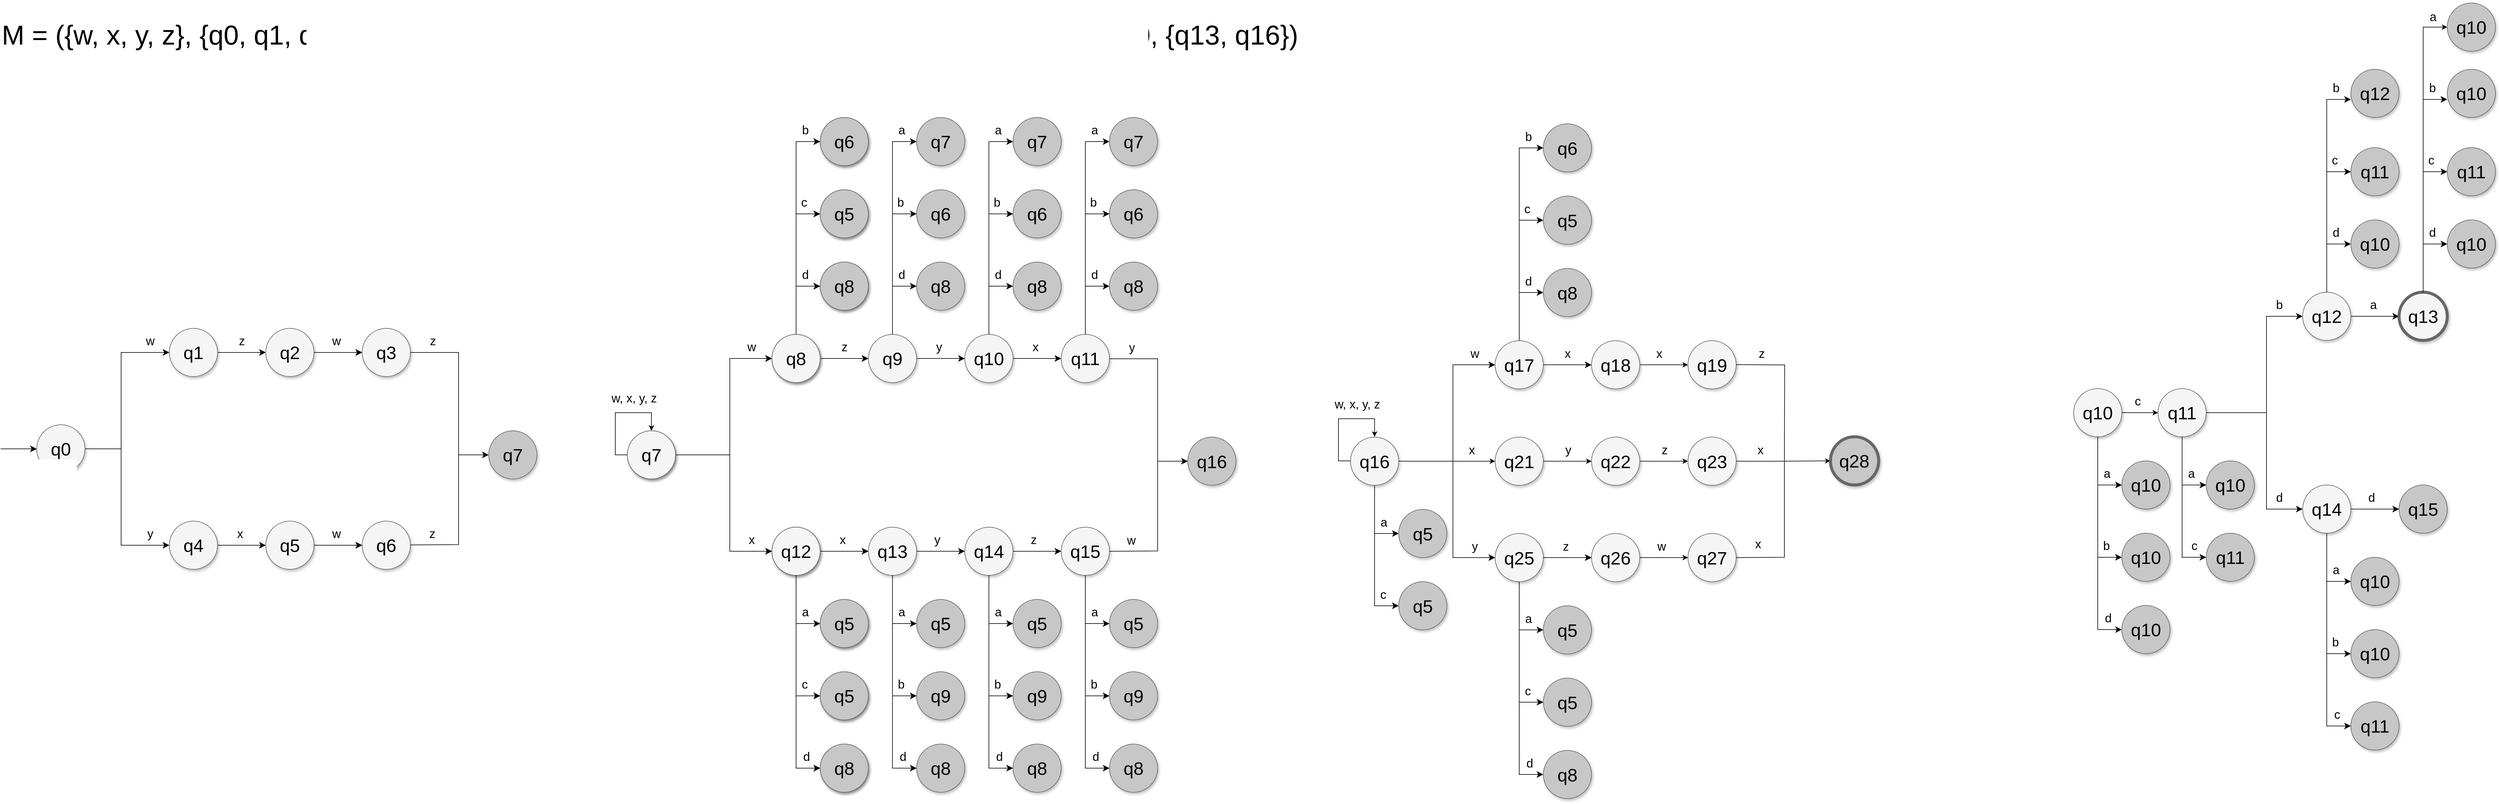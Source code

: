 <mxfile version="24.7.8">
  <diagram name="Page-1" id="ff44883e-f642-bcb2-894b-16b3d25a3f0b">
    <mxGraphModel dx="1760" dy="2175" grid="1" gridSize="10" guides="1" tooltips="1" connect="1" arrows="1" fold="1" page="1" pageScale="1.5" pageWidth="1169" pageHeight="826" background="none" math="0" shadow="0">
      <root>
        <mxCell id="0" style=";html=1;" />
        <mxCell id="1" style=";html=1;" parent="0" />
        <mxCell id="iIViWj5kwo_5ftV5tEHs-10" style="edgeStyle=none;curved=1;rounded=0;orthogonalLoop=1;jettySize=auto;html=1;exitX=1;exitY=0.5;exitDx=0;exitDy=0;fontSize=12;startSize=8;endSize=8;entryX=0;entryY=0.5;entryDx=0;entryDy=0;" parent="1" source="f0bcc99304e6f5a-2" target="iIViWj5kwo_5ftV5tEHs-11" edge="1">
          <mxGeometry relative="1" as="geometry">
            <mxPoint x="520" y="420.412" as="targetPoint" />
          </mxGeometry>
        </mxCell>
        <mxCell id="iIViWj5kwo_5ftV5tEHs-38" value="&lt;font style=&quot;font-size: 20px;&quot;&gt;z&lt;/font&gt;" style="edgeLabel;html=1;align=center;verticalAlign=middle;resizable=0;points=[];fontSize=12;" parent="iIViWj5kwo_5ftV5tEHs-10" vertex="1" connectable="0">
          <mxGeometry x="-0.477" y="3" relative="1" as="geometry">
            <mxPoint x="19" y="-17" as="offset" />
          </mxGeometry>
        </mxCell>
        <mxCell id="f0bcc99304e6f5a-2" value="q1" style="ellipse;whiteSpace=wrap;html=1;rounded=0;shadow=1;strokeColor=#666666;strokeWidth=1;fontSize=30;align=center;fillColor=#f5f5f5;" parent="1" vertex="1">
          <mxGeometry x="280" y="380" width="80" height="80" as="geometry" />
        </mxCell>
        <mxCell id="iIViWj5kwo_5ftV5tEHs-1" value="" style="edgeStyle=none;orthogonalLoop=1;jettySize=auto;html=1;rounded=0;fontSize=12;startSize=8;endSize=8;curved=1;entryX=0;entryY=0.5;entryDx=0;entryDy=0;" parent="1" target="iIViWj5kwo_5ftV5tEHs-2" edge="1">
          <mxGeometry width="140" relative="1" as="geometry">
            <mxPoint y="580" as="sourcePoint" />
            <mxPoint x="40" y="580" as="targetPoint" />
            <Array as="points" />
          </mxGeometry>
        </mxCell>
        <mxCell id="iIViWj5kwo_5ftV5tEHs-6" style="edgeStyle=none;curved=0;rounded=0;orthogonalLoop=1;jettySize=auto;html=1;entryX=0;entryY=0.5;entryDx=0;entryDy=0;fontSize=12;startSize=8;endSize=8;" parent="1" source="iIViWj5kwo_5ftV5tEHs-2" target="f0bcc99304e6f5a-2" edge="1">
          <mxGeometry relative="1" as="geometry">
            <Array as="points">
              <mxPoint x="200" y="580" />
              <mxPoint x="200" y="420" />
            </Array>
          </mxGeometry>
        </mxCell>
        <mxCell id="iIViWj5kwo_5ftV5tEHs-8" value="&lt;font style=&quot;font-size: 20px;&quot;&gt;w&lt;/font&gt;" style="edgeLabel;html=1;align=center;verticalAlign=middle;resizable=0;points=[];fontSize=12;" parent="iIViWj5kwo_5ftV5tEHs-6" vertex="1" connectable="0">
          <mxGeometry x="0.784" y="2" relative="1" as="geometry">
            <mxPoint y="-18" as="offset" />
          </mxGeometry>
        </mxCell>
        <mxCell id="iIViWj5kwo_5ftV5tEHs-7" style="edgeStyle=none;curved=0;rounded=0;orthogonalLoop=1;jettySize=auto;html=1;exitX=1;exitY=0.5;exitDx=0;exitDy=0;entryX=0;entryY=0.5;entryDx=0;entryDy=0;fontSize=12;startSize=8;endSize=8;" parent="1" source="iIViWj5kwo_5ftV5tEHs-2" target="iIViWj5kwo_5ftV5tEHs-3" edge="1">
          <mxGeometry relative="1" as="geometry">
            <Array as="points">
              <mxPoint x="200" y="580" />
              <mxPoint x="200" y="740" />
            </Array>
          </mxGeometry>
        </mxCell>
        <mxCell id="iIViWj5kwo_5ftV5tEHs-9" value="&lt;span style=&quot;font-size: 20px;&quot;&gt;y&lt;/span&gt;" style="edgeLabel;html=1;align=center;verticalAlign=middle;resizable=0;points=[];fontSize=12;" parent="iIViWj5kwo_5ftV5tEHs-7" vertex="1" connectable="0">
          <mxGeometry x="0.784" relative="1" as="geometry">
            <mxPoint y="-20" as="offset" />
          </mxGeometry>
        </mxCell>
        <mxCell id="iIViWj5kwo_5ftV5tEHs-2" value="q0" style="ellipse;whiteSpace=wrap;html=1;rounded=0;shadow=1;strokeColor=#666666;strokeWidth=1;fontSize=30;align=center;fillColor=#f5f5f5;" parent="1" vertex="1">
          <mxGeometry x="60" y="540" width="80" height="80" as="geometry" />
        </mxCell>
        <mxCell id="iIViWj5kwo_5ftV5tEHs-29" value="" style="edgeStyle=none;curved=1;rounded=0;orthogonalLoop=1;jettySize=auto;html=1;fontSize=12;startSize=8;endSize=8;" parent="1" source="iIViWj5kwo_5ftV5tEHs-3" target="iIViWj5kwo_5ftV5tEHs-27" edge="1">
          <mxGeometry relative="1" as="geometry" />
        </mxCell>
        <mxCell id="iIViWj5kwo_5ftV5tEHs-40" value="&lt;font style=&quot;font-size: 20px;&quot;&gt;x&lt;/font&gt;" style="edgeLabel;html=1;align=center;verticalAlign=middle;resizable=0;points=[];fontSize=12;" parent="iIViWj5kwo_5ftV5tEHs-29" vertex="1" connectable="0">
          <mxGeometry x="-0.083" y="2" relative="1" as="geometry">
            <mxPoint y="-18" as="offset" />
          </mxGeometry>
        </mxCell>
        <mxCell id="iIViWj5kwo_5ftV5tEHs-3" value="q4" style="ellipse;whiteSpace=wrap;html=1;rounded=0;shadow=1;strokeColor=#666666;strokeWidth=1;fontSize=30;align=center;fillColor=#f5f5f5;" parent="1" vertex="1">
          <mxGeometry x="280" y="700" width="80" height="80" as="geometry" />
        </mxCell>
        <mxCell id="iIViWj5kwo_5ftV5tEHs-23" style="edgeStyle=none;curved=1;rounded=0;orthogonalLoop=1;jettySize=auto;html=1;entryX=0;entryY=0.5;entryDx=0;entryDy=0;fontSize=12;startSize=8;endSize=8;" parent="1" source="iIViWj5kwo_5ftV5tEHs-11" edge="1">
          <mxGeometry relative="1" as="geometry">
            <mxPoint x="600" y="420" as="targetPoint" />
          </mxGeometry>
        </mxCell>
        <mxCell id="iIViWj5kwo_5ftV5tEHs-39" value="&lt;font style=&quot;font-size: 20px;&quot;&gt;w&lt;/font&gt;" style="edgeLabel;html=1;align=center;verticalAlign=middle;resizable=0;points=[];fontSize=12;" parent="iIViWj5kwo_5ftV5tEHs-23" vertex="1" connectable="0">
          <mxGeometry x="-0.083" y="3" relative="1" as="geometry">
            <mxPoint y="-17" as="offset" />
          </mxGeometry>
        </mxCell>
        <mxCell id="iIViWj5kwo_5ftV5tEHs-11" value="q2" style="ellipse;whiteSpace=wrap;html=1;rounded=0;shadow=1;strokeColor=#666666;strokeWidth=1;fontSize=30;align=center;fillColor=#f5f5f5;" parent="1" vertex="1">
          <mxGeometry x="440" y="380" width="80" height="80" as="geometry" />
        </mxCell>
        <mxCell id="iIViWj5kwo_5ftV5tEHs-12" value="q8" style="ellipse;whiteSpace=wrap;html=1;rounded=0;shadow=1;strokeColor=#666666;strokeWidth=1;fontSize=30;align=center;fillColor=#C7C7C7;" parent="1" vertex="1">
          <mxGeometry x="1360" y="270" width="80" height="80" as="geometry" />
        </mxCell>
        <mxCell id="iIViWj5kwo_5ftV5tEHs-13" value="q5" style="ellipse;whiteSpace=wrap;html=1;rounded=0;shadow=1;strokeColor=#666666;strokeWidth=1;fontSize=30;align=center;fillColor=#C7C7C7;" parent="1" vertex="1">
          <mxGeometry x="1360" y="150" width="80" height="80" as="geometry" />
        </mxCell>
        <mxCell id="iIViWj5kwo_5ftV5tEHs-14" value="q6" style="ellipse;whiteSpace=wrap;html=1;rounded=0;shadow=1;strokeColor=#666666;strokeWidth=1;fontSize=30;align=center;fillColor=#C7C7C7;" parent="1" vertex="1">
          <mxGeometry x="1360" y="30" width="80" height="80" as="geometry" />
        </mxCell>
        <mxCell id="iIViWj5kwo_5ftV5tEHs-31" value="" style="edgeStyle=none;curved=1;rounded=0;orthogonalLoop=1;jettySize=auto;html=1;fontSize=12;startSize=8;endSize=8;" parent="1" source="iIViWj5kwo_5ftV5tEHs-27" edge="1">
          <mxGeometry relative="1" as="geometry">
            <mxPoint x="600" y="740" as="targetPoint" />
          </mxGeometry>
        </mxCell>
        <mxCell id="iIViWj5kwo_5ftV5tEHs-27" value="q5" style="ellipse;whiteSpace=wrap;html=1;rounded=0;shadow=1;strokeColor=#666666;strokeWidth=1;fontSize=30;align=center;fillColor=#f5f5f5;" parent="1" vertex="1">
          <mxGeometry x="440" y="700" width="80" height="80" as="geometry" />
        </mxCell>
        <mxCell id="iIViWj5kwo_5ftV5tEHs-42" style="edgeStyle=none;curved=1;rounded=0;orthogonalLoop=1;jettySize=auto;html=1;exitX=1;exitY=0.5;exitDx=0;exitDy=0;fontSize=12;startSize=8;endSize=8;entryX=0;entryY=0.5;entryDx=0;entryDy=0;" parent="1" source="iIViWj5kwo_5ftV5tEHs-44" target="iIViWj5kwo_5ftV5tEHs-55" edge="1">
          <mxGeometry relative="1" as="geometry">
            <mxPoint x="1520" y="430.412" as="targetPoint" />
          </mxGeometry>
        </mxCell>
        <mxCell id="iIViWj5kwo_5ftV5tEHs-43" value="&lt;font style=&quot;font-size: 20px;&quot;&gt;z&lt;/font&gt;" style="edgeLabel;html=1;align=center;verticalAlign=middle;resizable=0;points=[];fontSize=12;" parent="iIViWj5kwo_5ftV5tEHs-42" vertex="1" connectable="0">
          <mxGeometry x="-0.477" y="3" relative="1" as="geometry">
            <mxPoint x="19" y="-17" as="offset" />
          </mxGeometry>
        </mxCell>
        <mxCell id="iIViWj5kwo_5ftV5tEHs-70" style="edgeStyle=none;curved=0;rounded=0;orthogonalLoop=1;jettySize=auto;html=1;exitX=0.5;exitY=0;exitDx=0;exitDy=0;entryX=0;entryY=0.5;entryDx=0;entryDy=0;fontSize=12;startSize=8;endSize=8;" parent="1" source="iIViWj5kwo_5ftV5tEHs-44" target="iIViWj5kwo_5ftV5tEHs-14" edge="1">
          <mxGeometry relative="1" as="geometry">
            <Array as="points">
              <mxPoint x="1320" y="70" />
            </Array>
          </mxGeometry>
        </mxCell>
        <mxCell id="iIViWj5kwo_5ftV5tEHs-76" value="&lt;font style=&quot;font-size: 20px;&quot;&gt;b&lt;/font&gt;" style="edgeLabel;html=1;align=center;verticalAlign=middle;resizable=0;points=[];fontSize=12;" parent="iIViWj5kwo_5ftV5tEHs-70" vertex="1" connectable="0">
          <mxGeometry x="0.861" relative="1" as="geometry">
            <mxPoint y="-20" as="offset" />
          </mxGeometry>
        </mxCell>
        <mxCell id="iIViWj5kwo_5ftV5tEHs-71" style="edgeStyle=none;curved=0;rounded=0;orthogonalLoop=1;jettySize=auto;html=1;exitX=0.5;exitY=0;exitDx=0;exitDy=0;entryX=0;entryY=0.5;entryDx=0;entryDy=0;fontSize=12;startSize=8;endSize=8;" parent="1" source="iIViWj5kwo_5ftV5tEHs-44" target="iIViWj5kwo_5ftV5tEHs-13" edge="1">
          <mxGeometry relative="1" as="geometry">
            <Array as="points">
              <mxPoint x="1320" y="190" />
            </Array>
          </mxGeometry>
        </mxCell>
        <mxCell id="iIViWj5kwo_5ftV5tEHs-78" value="&lt;span style=&quot;font-size: 20px;&quot;&gt;c&lt;/span&gt;" style="edgeLabel;html=1;align=center;verticalAlign=middle;resizable=0;points=[];fontSize=12;" parent="iIViWj5kwo_5ftV5tEHs-71" vertex="1" connectable="0">
          <mxGeometry x="0.772" y="2" relative="1" as="geometry">
            <mxPoint y="-18" as="offset" />
          </mxGeometry>
        </mxCell>
        <mxCell id="iIViWj5kwo_5ftV5tEHs-72" style="edgeStyle=none;curved=0;rounded=0;orthogonalLoop=1;jettySize=auto;html=1;exitX=0.5;exitY=0;exitDx=0;exitDy=0;entryX=0;entryY=0.5;entryDx=0;entryDy=0;fontSize=12;startSize=8;endSize=8;" parent="1" source="iIViWj5kwo_5ftV5tEHs-44" target="iIViWj5kwo_5ftV5tEHs-12" edge="1">
          <mxGeometry relative="1" as="geometry">
            <Array as="points">
              <mxPoint x="1320" y="310" />
            </Array>
          </mxGeometry>
        </mxCell>
        <mxCell id="iIViWj5kwo_5ftV5tEHs-79" value="&lt;font style=&quot;font-size: 20px;&quot;&gt;d&lt;/font&gt;" style="edgeLabel;html=1;align=center;verticalAlign=middle;resizable=0;points=[];fontSize=12;" parent="iIViWj5kwo_5ftV5tEHs-72" vertex="1" connectable="0">
          <mxGeometry x="0.578" y="1" relative="1" as="geometry">
            <mxPoint y="-19" as="offset" />
          </mxGeometry>
        </mxCell>
        <mxCell id="iIViWj5kwo_5ftV5tEHs-44" value="q6" style="ellipse;whiteSpace=wrap;html=1;rounded=0;shadow=1;strokeColor=#666666;strokeWidth=1;fontSize=30;align=center;fillColor=#f5f5f5;" parent="1" vertex="1">
          <mxGeometry x="1280" y="390" width="80" height="80" as="geometry" />
        </mxCell>
        <mxCell id="iIViWj5kwo_5ftV5tEHs-45" style="edgeStyle=none;curved=0;rounded=0;orthogonalLoop=1;jettySize=auto;html=1;entryX=0;entryY=0.5;entryDx=0;entryDy=0;fontSize=12;startSize=8;endSize=8;" parent="1" source="iIViWj5kwo_5ftV5tEHs-49" target="iIViWj5kwo_5ftV5tEHs-44" edge="1">
          <mxGeometry relative="1" as="geometry">
            <Array as="points">
              <mxPoint x="1210" y="590" />
              <mxPoint x="1210" y="430" />
            </Array>
          </mxGeometry>
        </mxCell>
        <mxCell id="iIViWj5kwo_5ftV5tEHs-46" value="&lt;font style=&quot;font-size: 20px;&quot;&gt;w&lt;/font&gt;" style="edgeLabel;html=1;align=center;verticalAlign=middle;resizable=0;points=[];fontSize=12;" parent="iIViWj5kwo_5ftV5tEHs-45" vertex="1" connectable="0">
          <mxGeometry x="0.784" y="2" relative="1" as="geometry">
            <mxPoint y="-18" as="offset" />
          </mxGeometry>
        </mxCell>
        <mxCell id="iIViWj5kwo_5ftV5tEHs-47" style="edgeStyle=none;curved=0;rounded=0;orthogonalLoop=1;jettySize=auto;html=1;exitX=1;exitY=0.5;exitDx=0;exitDy=0;fontSize=12;startSize=8;endSize=8;" parent="1" source="iIViWj5kwo_5ftV5tEHs-49" target="iIViWj5kwo_5ftV5tEHs-52" edge="1">
          <mxGeometry relative="1" as="geometry">
            <Array as="points">
              <mxPoint x="1210" y="590" />
              <mxPoint x="1210" y="750" />
            </Array>
          </mxGeometry>
        </mxCell>
        <mxCell id="iIViWj5kwo_5ftV5tEHs-48" value="&lt;span style=&quot;font-size: 20px;&quot;&gt;x&lt;/span&gt;" style="edgeLabel;html=1;align=center;verticalAlign=middle;resizable=0;points=[];fontSize=12;" parent="iIViWj5kwo_5ftV5tEHs-47" vertex="1" connectable="0">
          <mxGeometry x="0.784" relative="1" as="geometry">
            <mxPoint y="-20" as="offset" />
          </mxGeometry>
        </mxCell>
        <mxCell id="iIViWj5kwo_5ftV5tEHs-49" value="q5" style="ellipse;whiteSpace=wrap;html=1;rounded=0;shadow=1;strokeColor=#666666;strokeWidth=1;fontSize=30;align=center;fillColor=#f5f5f5;" parent="1" vertex="1">
          <mxGeometry x="1040" y="550" width="80" height="80" as="geometry" />
        </mxCell>
        <mxCell id="iIViWj5kwo_5ftV5tEHs-50" value="" style="edgeStyle=none;curved=1;rounded=0;orthogonalLoop=1;jettySize=auto;html=1;fontSize=12;startSize=8;endSize=8;" parent="1" source="iIViWj5kwo_5ftV5tEHs-52" target="iIViWj5kwo_5ftV5tEHs-59" edge="1">
          <mxGeometry relative="1" as="geometry" />
        </mxCell>
        <mxCell id="iIViWj5kwo_5ftV5tEHs-51" value="&lt;font style=&quot;font-size: 20px;&quot;&gt;x&lt;/font&gt;" style="edgeLabel;html=1;align=center;verticalAlign=middle;resizable=0;points=[];fontSize=12;" parent="iIViWj5kwo_5ftV5tEHs-50" vertex="1" connectable="0">
          <mxGeometry x="-0.083" y="2" relative="1" as="geometry">
            <mxPoint y="-18" as="offset" />
          </mxGeometry>
        </mxCell>
        <mxCell id="iIViWj5kwo_5ftV5tEHs-86" style="edgeStyle=none;curved=0;rounded=0;orthogonalLoop=1;jettySize=auto;html=1;exitX=0.5;exitY=1;exitDx=0;exitDy=0;entryX=0;entryY=0.5;entryDx=0;entryDy=0;fontSize=12;startSize=8;endSize=8;" parent="1" source="iIViWj5kwo_5ftV5tEHs-52" target="iIViWj5kwo_5ftV5tEHs-64" edge="1">
          <mxGeometry relative="1" as="geometry">
            <Array as="points">
              <mxPoint x="1320" y="1110" />
            </Array>
          </mxGeometry>
        </mxCell>
        <mxCell id="iIViWj5kwo_5ftV5tEHs-92" value="&lt;font style=&quot;font-size: 20px;&quot;&gt;d&lt;/font&gt;" style="edgeLabel;html=1;align=center;verticalAlign=middle;resizable=0;points=[];fontSize=12;" parent="iIViWj5kwo_5ftV5tEHs-86" vertex="1" connectable="0">
          <mxGeometry x="0.871" y="1" relative="1" as="geometry">
            <mxPoint y="-19" as="offset" />
          </mxGeometry>
        </mxCell>
        <mxCell id="iIViWj5kwo_5ftV5tEHs-88" style="edgeStyle=none;curved=0;rounded=0;orthogonalLoop=1;jettySize=auto;html=1;exitX=0.5;exitY=1;exitDx=0;exitDy=0;entryX=0;entryY=0.5;entryDx=0;entryDy=0;fontSize=12;startSize=8;endSize=8;" parent="1" source="iIViWj5kwo_5ftV5tEHs-52" target="iIViWj5kwo_5ftV5tEHs-66" edge="1">
          <mxGeometry relative="1" as="geometry">
            <Array as="points">
              <mxPoint x="1320" y="870" />
            </Array>
          </mxGeometry>
        </mxCell>
        <mxCell id="iIViWj5kwo_5ftV5tEHs-89" value="&lt;font style=&quot;font-size: 20px;&quot;&gt;a&lt;/font&gt;" style="edgeLabel;html=1;align=center;verticalAlign=middle;resizable=0;points=[];fontSize=12;" parent="iIViWj5kwo_5ftV5tEHs-88" vertex="1" connectable="0">
          <mxGeometry x="0.587" y="4" relative="1" as="geometry">
            <mxPoint y="-16" as="offset" />
          </mxGeometry>
        </mxCell>
        <mxCell id="iIViWj5kwo_5ftV5tEHs-52" value="q8" style="ellipse;whiteSpace=wrap;html=1;rounded=0;shadow=1;strokeColor=#666666;strokeWidth=1;fontSize=30;align=center;fillColor=#f5f5f5;" parent="1" vertex="1">
          <mxGeometry x="1280" y="710" width="80" height="80" as="geometry" />
        </mxCell>
        <mxCell id="iIViWj5kwo_5ftV5tEHs-53" style="edgeStyle=none;curved=1;rounded=0;orthogonalLoop=1;jettySize=auto;html=1;entryX=0;entryY=0.5;entryDx=0;entryDy=0;fontSize=12;startSize=8;endSize=8;" parent="1" source="iIViWj5kwo_5ftV5tEHs-55" edge="1">
          <mxGeometry relative="1" as="geometry">
            <mxPoint x="1600.0" y="430" as="targetPoint" />
          </mxGeometry>
        </mxCell>
        <mxCell id="iIViWj5kwo_5ftV5tEHs-54" value="&lt;span style=&quot;font-size: 20px;&quot;&gt;y&lt;/span&gt;" style="edgeLabel;html=1;align=center;verticalAlign=middle;resizable=0;points=[];fontSize=12;" parent="iIViWj5kwo_5ftV5tEHs-53" vertex="1" connectable="0">
          <mxGeometry x="-0.083" y="3" relative="1" as="geometry">
            <mxPoint y="-17" as="offset" />
          </mxGeometry>
        </mxCell>
        <mxCell id="iIViWj5kwo_5ftV5tEHs-55" value="q9" style="ellipse;whiteSpace=wrap;html=1;rounded=0;shadow=1;strokeColor=#666666;strokeWidth=1;fontSize=30;align=center;fillColor=#f5f5f5;" parent="1" vertex="1">
          <mxGeometry x="1440" y="390" width="80" height="80" as="geometry" />
        </mxCell>
        <mxCell id="iIViWj5kwo_5ftV5tEHs-57" value="" style="edgeStyle=none;curved=1;rounded=0;orthogonalLoop=1;jettySize=auto;html=1;fontSize=12;startSize=8;endSize=8;" parent="1" source="iIViWj5kwo_5ftV5tEHs-59" edge="1">
          <mxGeometry relative="1" as="geometry">
            <mxPoint x="1600.0" y="750.0" as="targetPoint" />
          </mxGeometry>
        </mxCell>
        <mxCell id="iIViWj5kwo_5ftV5tEHs-58" value="&lt;font style=&quot;font-size: 20px;&quot;&gt;y&lt;/font&gt;" style="edgeLabel;html=1;align=center;verticalAlign=middle;resizable=0;points=[];fontSize=12;" parent="iIViWj5kwo_5ftV5tEHs-57" vertex="1" connectable="0">
          <mxGeometry x="-0.167" relative="1" as="geometry">
            <mxPoint y="-20" as="offset" />
          </mxGeometry>
        </mxCell>
        <mxCell id="iIViWj5kwo_5ftV5tEHs-59" value="q13" style="ellipse;whiteSpace=wrap;html=1;rounded=0;shadow=1;strokeColor=#666666;strokeWidth=1;fontSize=30;align=center;fillColor=#f5f5f5;" parent="1" vertex="1">
          <mxGeometry x="1440" y="710" width="80" height="80" as="geometry" />
        </mxCell>
        <mxCell id="iIViWj5kwo_5ftV5tEHs-61" value="q8" style="ellipse;whiteSpace=wrap;html=1;rounded=0;shadow=1;strokeColor=#666666;strokeWidth=1;fontSize=30;align=center;fillColor=#C7C7C7;" parent="1" vertex="1">
          <mxGeometry x="1520" y="270" width="80" height="80" as="geometry" />
        </mxCell>
        <mxCell id="iIViWj5kwo_5ftV5tEHs-62" value="q6" style="ellipse;whiteSpace=wrap;html=1;rounded=0;shadow=1;strokeColor=#666666;strokeWidth=1;fontSize=30;align=center;fillColor=#C7C7C7;" parent="1" vertex="1">
          <mxGeometry x="1520" y="150" width="80" height="80" as="geometry" />
        </mxCell>
        <mxCell id="iIViWj5kwo_5ftV5tEHs-63" value="q7" style="ellipse;whiteSpace=wrap;html=1;rounded=0;shadow=1;strokeColor=#666666;strokeWidth=1;fontSize=30;align=center;fillColor=#C7C7C7;" parent="1" vertex="1">
          <mxGeometry x="1520" y="30" width="80" height="80" as="geometry" />
        </mxCell>
        <mxCell id="iIViWj5kwo_5ftV5tEHs-64" value="q8" style="ellipse;whiteSpace=wrap;html=1;rounded=0;shadow=1;strokeColor=#666666;strokeWidth=1;fontSize=30;align=center;fillColor=#C7C7C7;" parent="1" vertex="1">
          <mxGeometry x="1360" y="1070" width="80" height="80" as="geometry" />
        </mxCell>
        <mxCell id="iIViWj5kwo_5ftV5tEHs-65" value="q5" style="ellipse;whiteSpace=wrap;html=1;rounded=0;shadow=1;strokeColor=#666666;strokeWidth=1;fontSize=30;align=center;fillColor=#C7C7C7;" parent="1" vertex="1">
          <mxGeometry x="1360" y="950" width="80" height="80" as="geometry" />
        </mxCell>
        <mxCell id="iIViWj5kwo_5ftV5tEHs-66" value="q5" style="ellipse;whiteSpace=wrap;html=1;rounded=0;shadow=1;strokeColor=#666666;strokeWidth=1;fontSize=30;align=center;fillColor=#C7C7C7;" parent="1" vertex="1">
          <mxGeometry x="1360" y="830" width="80" height="80" as="geometry" />
        </mxCell>
        <mxCell id="iIViWj5kwo_5ftV5tEHs-67" value="q8" style="ellipse;whiteSpace=wrap;html=1;rounded=0;shadow=1;strokeColor=#666666;strokeWidth=1;fontSize=30;align=center;fillColor=#C7C7C7;" parent="1" vertex="1">
          <mxGeometry x="1520" y="1070" width="80" height="80" as="geometry" />
        </mxCell>
        <mxCell id="iIViWj5kwo_5ftV5tEHs-68" value="q9" style="ellipse;whiteSpace=wrap;html=1;rounded=0;shadow=1;strokeColor=#666666;strokeWidth=1;fontSize=30;align=center;fillColor=#C7C7C7;" parent="1" vertex="1">
          <mxGeometry x="1520" y="950" width="80" height="80" as="geometry" />
        </mxCell>
        <mxCell id="iIViWj5kwo_5ftV5tEHs-69" value="q5" style="ellipse;whiteSpace=wrap;html=1;rounded=0;shadow=1;strokeColor=#666666;strokeWidth=1;fontSize=30;align=center;fillColor=#C7C7C7;" parent="1" vertex="1">
          <mxGeometry x="1520" y="830" width="80" height="80" as="geometry" />
        </mxCell>
        <mxCell id="iIViWj5kwo_5ftV5tEHs-80" style="edgeStyle=none;curved=0;rounded=0;orthogonalLoop=1;jettySize=auto;html=1;exitX=0.5;exitY=0;exitDx=0;exitDy=0;entryX=0;entryY=0.5;entryDx=0;entryDy=0;fontSize=12;startSize=8;endSize=8;" parent="1" edge="1">
          <mxGeometry relative="1" as="geometry">
            <mxPoint x="1480" y="390" as="sourcePoint" />
            <mxPoint x="1520" y="70" as="targetPoint" />
            <Array as="points">
              <mxPoint x="1480" y="70" />
            </Array>
          </mxGeometry>
        </mxCell>
        <mxCell id="iIViWj5kwo_5ftV5tEHs-81" value="&lt;font style=&quot;font-size: 20px;&quot;&gt;a&lt;/font&gt;" style="edgeLabel;html=1;align=center;verticalAlign=middle;resizable=0;points=[];fontSize=12;" parent="iIViWj5kwo_5ftV5tEHs-80" vertex="1" connectable="0">
          <mxGeometry x="0.861" relative="1" as="geometry">
            <mxPoint y="-20" as="offset" />
          </mxGeometry>
        </mxCell>
        <mxCell id="iIViWj5kwo_5ftV5tEHs-82" style="edgeStyle=none;curved=0;rounded=0;orthogonalLoop=1;jettySize=auto;html=1;exitX=0.5;exitY=0;exitDx=0;exitDy=0;entryX=0;entryY=0.5;entryDx=0;entryDy=0;fontSize=12;startSize=8;endSize=8;" parent="1" edge="1">
          <mxGeometry relative="1" as="geometry">
            <mxPoint x="1480" y="390" as="sourcePoint" />
            <mxPoint x="1520" y="190" as="targetPoint" />
            <Array as="points">
              <mxPoint x="1480" y="190" />
            </Array>
          </mxGeometry>
        </mxCell>
        <mxCell id="iIViWj5kwo_5ftV5tEHs-83" value="&lt;span style=&quot;font-size: 20px;&quot;&gt;b&lt;/span&gt;" style="edgeLabel;html=1;align=center;verticalAlign=middle;resizable=0;points=[];fontSize=12;" parent="iIViWj5kwo_5ftV5tEHs-82" vertex="1" connectable="0">
          <mxGeometry x="0.772" y="2" relative="1" as="geometry">
            <mxPoint y="-18" as="offset" />
          </mxGeometry>
        </mxCell>
        <mxCell id="iIViWj5kwo_5ftV5tEHs-84" style="edgeStyle=none;curved=0;rounded=0;orthogonalLoop=1;jettySize=auto;html=1;exitX=0.5;exitY=0;exitDx=0;exitDy=0;entryX=0;entryY=0.5;entryDx=0;entryDy=0;fontSize=12;startSize=8;endSize=8;" parent="1" edge="1">
          <mxGeometry relative="1" as="geometry">
            <mxPoint x="1480" y="390" as="sourcePoint" />
            <mxPoint x="1520" y="310" as="targetPoint" />
            <Array as="points">
              <mxPoint x="1480" y="310" />
            </Array>
          </mxGeometry>
        </mxCell>
        <mxCell id="iIViWj5kwo_5ftV5tEHs-85" value="&lt;font style=&quot;font-size: 20px;&quot;&gt;d&lt;/font&gt;" style="edgeLabel;html=1;align=center;verticalAlign=middle;resizable=0;points=[];fontSize=12;" parent="iIViWj5kwo_5ftV5tEHs-84" vertex="1" connectable="0">
          <mxGeometry x="0.578" y="1" relative="1" as="geometry">
            <mxPoint y="-19" as="offset" />
          </mxGeometry>
        </mxCell>
        <mxCell id="iIViWj5kwo_5ftV5tEHs-87" style="edgeStyle=none;curved=0;rounded=0;orthogonalLoop=1;jettySize=auto;html=1;exitX=0.5;exitY=1;exitDx=0;exitDy=0;entryX=0;entryY=0.5;entryDx=0;entryDy=0;fontSize=12;startSize=8;endSize=8;" parent="1" source="iIViWj5kwo_5ftV5tEHs-52" target="iIViWj5kwo_5ftV5tEHs-65" edge="1">
          <mxGeometry relative="1" as="geometry">
            <Array as="points">
              <mxPoint x="1320" y="990" />
            </Array>
          </mxGeometry>
        </mxCell>
        <mxCell id="iIViWj5kwo_5ftV5tEHs-91" value="&lt;font style=&quot;font-size: 20px;&quot;&gt;c&lt;/font&gt;" style="edgeLabel;html=1;align=center;verticalAlign=middle;resizable=0;points=[];fontSize=12;" parent="iIViWj5kwo_5ftV5tEHs-87" vertex="1" connectable="0">
          <mxGeometry x="0.784" y="1" relative="1" as="geometry">
            <mxPoint y="-19" as="offset" />
          </mxGeometry>
        </mxCell>
        <mxCell id="iIViWj5kwo_5ftV5tEHs-93" style="edgeStyle=none;curved=0;rounded=0;orthogonalLoop=1;jettySize=auto;html=1;exitX=0.5;exitY=1;exitDx=0;exitDy=0;entryX=0;entryY=0.5;entryDx=0;entryDy=0;fontSize=12;startSize=8;endSize=8;" parent="1" edge="1">
          <mxGeometry relative="1" as="geometry">
            <mxPoint x="1480" y="790" as="sourcePoint" />
            <Array as="points">
              <mxPoint x="1480" y="1110" />
            </Array>
            <mxPoint x="1520.0" y="1110" as="targetPoint" />
          </mxGeometry>
        </mxCell>
        <mxCell id="iIViWj5kwo_5ftV5tEHs-94" value="&lt;font style=&quot;font-size: 20px;&quot;&gt;d&lt;/font&gt;" style="edgeLabel;html=1;align=center;verticalAlign=middle;resizable=0;points=[];fontSize=12;" parent="iIViWj5kwo_5ftV5tEHs-93" vertex="1" connectable="0">
          <mxGeometry x="0.871" y="1" relative="1" as="geometry">
            <mxPoint y="-19" as="offset" />
          </mxGeometry>
        </mxCell>
        <mxCell id="iIViWj5kwo_5ftV5tEHs-95" style="edgeStyle=none;curved=0;rounded=0;orthogonalLoop=1;jettySize=auto;html=1;exitX=0.5;exitY=1;exitDx=0;exitDy=0;entryX=0;entryY=0.5;entryDx=0;entryDy=0;fontSize=12;startSize=8;endSize=8;" parent="1" edge="1">
          <mxGeometry relative="1" as="geometry">
            <mxPoint x="1480" y="790" as="sourcePoint" />
            <Array as="points">
              <mxPoint x="1480" y="870" />
            </Array>
            <mxPoint x="1520.0" y="870" as="targetPoint" />
          </mxGeometry>
        </mxCell>
        <mxCell id="iIViWj5kwo_5ftV5tEHs-96" value="&lt;font style=&quot;font-size: 20px;&quot;&gt;a&lt;/font&gt;" style="edgeLabel;html=1;align=center;verticalAlign=middle;resizable=0;points=[];fontSize=12;" parent="iIViWj5kwo_5ftV5tEHs-95" vertex="1" connectable="0">
          <mxGeometry x="0.587" y="4" relative="1" as="geometry">
            <mxPoint y="-16" as="offset" />
          </mxGeometry>
        </mxCell>
        <mxCell id="iIViWj5kwo_5ftV5tEHs-100" style="edgeStyle=none;curved=0;rounded=0;orthogonalLoop=1;jettySize=auto;html=1;exitX=0.5;exitY=1;exitDx=0;exitDy=0;entryX=0;entryY=0.5;entryDx=0;entryDy=0;fontSize=12;startSize=8;endSize=8;" parent="1" edge="1">
          <mxGeometry relative="1" as="geometry">
            <mxPoint x="1480" y="790" as="sourcePoint" />
            <Array as="points">
              <mxPoint x="1480" y="990" />
            </Array>
            <mxPoint x="1520.0" y="990" as="targetPoint" />
          </mxGeometry>
        </mxCell>
        <mxCell id="iIViWj5kwo_5ftV5tEHs-101" value="&lt;font style=&quot;font-size: 20px;&quot;&gt;b&lt;/font&gt;" style="edgeLabel;html=1;align=center;verticalAlign=middle;resizable=0;points=[];fontSize=12;" parent="iIViWj5kwo_5ftV5tEHs-100" vertex="1" connectable="0">
          <mxGeometry x="0.784" y="1" relative="1" as="geometry">
            <mxPoint y="-19" as="offset" />
          </mxGeometry>
        </mxCell>
        <mxCell id="iIViWj5kwo_5ftV5tEHs-113" value="q11" style="ellipse;whiteSpace=wrap;html=1;rounded=0;shadow=1;strokeColor=#666666;strokeWidth=1;fontSize=30;align=center;fillColor=#f5f5f5;" parent="1" vertex="1">
          <mxGeometry x="3580" y="480" width="80" height="80" as="geometry" />
        </mxCell>
        <mxCell id="iIViWj5kwo_5ftV5tEHs-114" style="edgeStyle=none;curved=0;rounded=0;orthogonalLoop=1;jettySize=auto;html=1;entryX=0;entryY=0.5;entryDx=0;entryDy=0;fontSize=12;startSize=8;endSize=8;" parent="1" target="iIViWj5kwo_5ftV5tEHs-128" edge="1">
          <mxGeometry relative="1" as="geometry">
            <Array as="points">
              <mxPoint x="3760" y="520" />
              <mxPoint x="3760" y="360" />
            </Array>
            <mxPoint x="3660" y="520" as="sourcePoint" />
            <mxPoint x="3800.0" y="360" as="targetPoint" />
          </mxGeometry>
        </mxCell>
        <mxCell id="iIViWj5kwo_5ftV5tEHs-115" value="&lt;font style=&quot;font-size: 20px;&quot;&gt;b&lt;/font&gt;" style="edgeLabel;html=1;align=center;verticalAlign=middle;resizable=0;points=[];fontSize=12;" parent="iIViWj5kwo_5ftV5tEHs-114" vertex="1" connectable="0">
          <mxGeometry x="0.784" y="2" relative="1" as="geometry">
            <mxPoint x="-5" y="-18" as="offset" />
          </mxGeometry>
        </mxCell>
        <mxCell id="iIViWj5kwo_5ftV5tEHs-116" style="edgeStyle=none;curved=0;rounded=0;orthogonalLoop=1;jettySize=auto;html=1;exitX=1;exitY=0.5;exitDx=0;exitDy=0;entryX=0;entryY=0.5;entryDx=0;entryDy=0;fontSize=12;startSize=8;endSize=8;" parent="1" target="iIViWj5kwo_5ftV5tEHs-132" edge="1">
          <mxGeometry relative="1" as="geometry">
            <Array as="points">
              <mxPoint x="3760" y="520" />
              <mxPoint x="3760" y="680" />
            </Array>
            <mxPoint x="3660" y="520" as="sourcePoint" />
            <mxPoint x="3800.0" y="680" as="targetPoint" />
          </mxGeometry>
        </mxCell>
        <mxCell id="iIViWj5kwo_5ftV5tEHs-117" value="&lt;span style=&quot;font-size: 20px;&quot;&gt;d&lt;/span&gt;" style="edgeLabel;html=1;align=center;verticalAlign=middle;resizable=0;points=[];fontSize=12;" parent="iIViWj5kwo_5ftV5tEHs-116" vertex="1" connectable="0">
          <mxGeometry x="0.784" relative="1" as="geometry">
            <mxPoint x="-5" y="-20" as="offset" />
          </mxGeometry>
        </mxCell>
        <mxCell id="ZjeLUlMDFwkXRlw_a0Yd-4" style="edgeStyle=orthogonalEdgeStyle;rounded=0;orthogonalLoop=1;jettySize=auto;html=1;" parent="1" source="iIViWj5kwo_5ftV5tEHs-118" target="iIViWj5kwo_5ftV5tEHs-113" edge="1">
          <mxGeometry relative="1" as="geometry" />
        </mxCell>
        <mxCell id="iIViWj5kwo_5ftV5tEHs-118" value="q10" style="ellipse;whiteSpace=wrap;html=1;rounded=0;shadow=1;strokeColor=#666666;strokeWidth=1;fontSize=30;align=center;fillColor=#f5f5f5;" parent="1" vertex="1">
          <mxGeometry x="3440" y="480" width="80" height="80" as="geometry" />
        </mxCell>
        <mxCell id="iIViWj5kwo_5ftV5tEHs-126" style="edgeStyle=none;curved=1;rounded=0;orthogonalLoop=1;jettySize=auto;html=1;entryX=0;entryY=0.5;entryDx=0;entryDy=0;fontSize=12;startSize=8;endSize=8;" parent="1" source="iIViWj5kwo_5ftV5tEHs-128" target="iIViWj5kwo_5ftV5tEHs-129" edge="1">
          <mxGeometry relative="1" as="geometry" />
        </mxCell>
        <mxCell id="iIViWj5kwo_5ftV5tEHs-127" value="&lt;span style=&quot;font-size: 20px;&quot;&gt;a&lt;/span&gt;" style="edgeLabel;html=1;align=center;verticalAlign=middle;resizable=0;points=[];fontSize=12;" parent="iIViWj5kwo_5ftV5tEHs-126" vertex="1" connectable="0">
          <mxGeometry x="-0.083" y="3" relative="1" as="geometry">
            <mxPoint y="-17" as="offset" />
          </mxGeometry>
        </mxCell>
        <mxCell id="iIViWj5kwo_5ftV5tEHs-128" value="q12" style="ellipse;whiteSpace=wrap;html=1;rounded=0;shadow=1;strokeColor=#666666;strokeWidth=1;fontSize=30;align=center;fillColor=#f5f5f5;" parent="1" vertex="1">
          <mxGeometry x="3820" y="320" width="80" height="80" as="geometry" />
        </mxCell>
        <mxCell id="ZjeLUlMDFwkXRlw_a0Yd-28" style="edgeStyle=orthogonalEdgeStyle;rounded=0;orthogonalLoop=1;jettySize=auto;html=1;entryX=0;entryY=0.5;entryDx=0;entryDy=0;" parent="1" source="iIViWj5kwo_5ftV5tEHs-129" target="ZjeLUlMDFwkXRlw_a0Yd-26" edge="1">
          <mxGeometry relative="1" as="geometry" />
        </mxCell>
        <mxCell id="iIViWj5kwo_5ftV5tEHs-129" value="q13" style="ellipse;whiteSpace=wrap;html=1;rounded=0;shadow=1;strokeColor=#666666;strokeWidth=5;fontSize=30;align=center;fillColor=#f5f5f5;" parent="1" vertex="1">
          <mxGeometry x="3980" y="320" width="80" height="80" as="geometry" />
        </mxCell>
        <mxCell id="iIViWj5kwo_5ftV5tEHs-130" value="" style="edgeStyle=none;curved=1;rounded=0;orthogonalLoop=1;jettySize=auto;html=1;fontSize=12;startSize=8;endSize=8;" parent="1" source="iIViWj5kwo_5ftV5tEHs-132" target="iIViWj5kwo_5ftV5tEHs-133" edge="1">
          <mxGeometry relative="1" as="geometry" />
        </mxCell>
        <mxCell id="iIViWj5kwo_5ftV5tEHs-131" value="&lt;font style=&quot;font-size: 20px;&quot;&gt;d&lt;/font&gt;" style="edgeLabel;html=1;align=center;verticalAlign=middle;resizable=0;points=[];fontSize=12;" parent="iIViWj5kwo_5ftV5tEHs-130" vertex="1" connectable="0">
          <mxGeometry x="-0.167" relative="1" as="geometry">
            <mxPoint y="-20" as="offset" />
          </mxGeometry>
        </mxCell>
        <mxCell id="iIViWj5kwo_5ftV5tEHs-132" value="q14" style="ellipse;whiteSpace=wrap;html=1;rounded=0;shadow=1;strokeColor=#666666;strokeWidth=1;fontSize=30;align=center;fillColor=#f5f5f5;" parent="1" vertex="1">
          <mxGeometry x="3820" y="640" width="80" height="80" as="geometry" />
        </mxCell>
        <mxCell id="iIViWj5kwo_5ftV5tEHs-133" value="q15" style="ellipse;whiteSpace=wrap;html=1;rounded=0;shadow=1;strokeColor=#666666;strokeWidth=1;fontSize=30;align=center;fillColor=#C7C7C7;" parent="1" vertex="1">
          <mxGeometry x="3980" y="640" width="80" height="80" as="geometry" />
        </mxCell>
        <mxCell id="iIViWj5kwo_5ftV5tEHs-134" value="q10" style="ellipse;whiteSpace=wrap;html=1;rounded=0;shadow=1;strokeColor=#666666;strokeWidth=1;fontSize=30;align=center;fillColor=#C7C7C7;" parent="1" vertex="1">
          <mxGeometry x="3900" y="200" width="80" height="80" as="geometry" />
        </mxCell>
        <mxCell id="iIViWj5kwo_5ftV5tEHs-135" value="q11" style="ellipse;whiteSpace=wrap;html=1;rounded=0;shadow=1;strokeColor=#666666;strokeWidth=1;fontSize=30;align=center;fillColor=#C7C7C7;" parent="1" vertex="1">
          <mxGeometry x="3900" y="80" width="80" height="80" as="geometry" />
        </mxCell>
        <mxCell id="iIViWj5kwo_5ftV5tEHs-136" value="q12" style="ellipse;whiteSpace=wrap;html=1;rounded=0;shadow=1;strokeColor=#666666;strokeWidth=1;fontSize=30;align=center;fillColor=#C7C7C7;" parent="1" vertex="1">
          <mxGeometry x="3900" y="-50" width="80" height="80" as="geometry" />
        </mxCell>
        <mxCell id="iIViWj5kwo_5ftV5tEHs-140" value="q11" style="ellipse;whiteSpace=wrap;html=1;rounded=0;shadow=1;strokeColor=#666666;strokeWidth=1;fontSize=30;align=center;fillColor=#C7C7C7;" parent="1" vertex="1">
          <mxGeometry x="3900" y="1000" width="80" height="80" as="geometry" />
        </mxCell>
        <mxCell id="iIViWj5kwo_5ftV5tEHs-141" value="q10" style="ellipse;whiteSpace=wrap;html=1;rounded=0;shadow=1;strokeColor=#666666;strokeWidth=1;fontSize=30;align=center;fillColor=#C7C7C7;" parent="1" vertex="1">
          <mxGeometry x="3900" y="880" width="80" height="80" as="geometry" />
        </mxCell>
        <mxCell id="iIViWj5kwo_5ftV5tEHs-142" value="q10" style="ellipse;whiteSpace=wrap;html=1;rounded=0;shadow=1;strokeColor=#666666;strokeWidth=1;fontSize=30;align=center;fillColor=#C7C7C7;" parent="1" vertex="1">
          <mxGeometry x="3900" y="760" width="80" height="80" as="geometry" />
        </mxCell>
        <mxCell id="iIViWj5kwo_5ftV5tEHs-143" style="edgeStyle=none;curved=0;rounded=0;orthogonalLoop=1;jettySize=auto;html=1;exitX=0.5;exitY=0;exitDx=0;exitDy=0;entryX=0;entryY=0.5;entryDx=0;entryDy=0;fontSize=12;startSize=8;endSize=8;" parent="1" edge="1">
          <mxGeometry relative="1" as="geometry">
            <mxPoint x="3860" y="320" as="sourcePoint" />
            <mxPoint x="3900" as="targetPoint" />
            <Array as="points">
              <mxPoint x="3860" />
            </Array>
          </mxGeometry>
        </mxCell>
        <mxCell id="iIViWj5kwo_5ftV5tEHs-144" value="&lt;font style=&quot;font-size: 20px;&quot;&gt;b&lt;/font&gt;" style="edgeLabel;html=1;align=center;verticalAlign=middle;resizable=0;points=[];fontSize=12;" parent="iIViWj5kwo_5ftV5tEHs-143" vertex="1" connectable="0">
          <mxGeometry x="0.861" relative="1" as="geometry">
            <mxPoint y="-20" as="offset" />
          </mxGeometry>
        </mxCell>
        <mxCell id="iIViWj5kwo_5ftV5tEHs-145" style="edgeStyle=none;curved=0;rounded=0;orthogonalLoop=1;jettySize=auto;html=1;exitX=0.5;exitY=0;exitDx=0;exitDy=0;entryX=0;entryY=0.5;entryDx=0;entryDy=0;fontSize=12;startSize=8;endSize=8;" parent="1" edge="1">
          <mxGeometry relative="1" as="geometry">
            <mxPoint x="3860" y="320" as="sourcePoint" />
            <mxPoint x="3900" y="120" as="targetPoint" />
            <Array as="points">
              <mxPoint x="3860" y="120" />
            </Array>
          </mxGeometry>
        </mxCell>
        <mxCell id="iIViWj5kwo_5ftV5tEHs-146" value="&lt;span style=&quot;font-size: 20px;&quot;&gt;c&lt;/span&gt;" style="edgeLabel;html=1;align=center;verticalAlign=middle;resizable=0;points=[];fontSize=12;" parent="iIViWj5kwo_5ftV5tEHs-145" vertex="1" connectable="0">
          <mxGeometry x="0.772" y="2" relative="1" as="geometry">
            <mxPoint y="-18" as="offset" />
          </mxGeometry>
        </mxCell>
        <mxCell id="iIViWj5kwo_5ftV5tEHs-147" style="edgeStyle=none;curved=0;rounded=0;orthogonalLoop=1;jettySize=auto;html=1;exitX=0.5;exitY=0;exitDx=0;exitDy=0;entryX=0;entryY=0.5;entryDx=0;entryDy=0;fontSize=12;startSize=8;endSize=8;" parent="1" edge="1">
          <mxGeometry relative="1" as="geometry">
            <mxPoint x="3860" y="320" as="sourcePoint" />
            <mxPoint x="3900" y="240" as="targetPoint" />
            <Array as="points">
              <mxPoint x="3860" y="240" />
            </Array>
          </mxGeometry>
        </mxCell>
        <mxCell id="iIViWj5kwo_5ftV5tEHs-148" value="&lt;font style=&quot;font-size: 20px;&quot;&gt;d&lt;/font&gt;" style="edgeLabel;html=1;align=center;verticalAlign=middle;resizable=0;points=[];fontSize=12;" parent="iIViWj5kwo_5ftV5tEHs-147" vertex="1" connectable="0">
          <mxGeometry x="0.578" y="1" relative="1" as="geometry">
            <mxPoint y="-19" as="offset" />
          </mxGeometry>
        </mxCell>
        <mxCell id="iIViWj5kwo_5ftV5tEHs-151" style="edgeStyle=none;curved=0;rounded=0;orthogonalLoop=1;jettySize=auto;html=1;exitX=0.5;exitY=1;exitDx=0;exitDy=0;entryX=0;entryY=0.5;entryDx=0;entryDy=0;fontSize=12;startSize=8;endSize=8;" parent="1" edge="1">
          <mxGeometry relative="1" as="geometry">
            <mxPoint x="3860" y="720" as="sourcePoint" />
            <Array as="points">
              <mxPoint x="3860" y="1040" />
            </Array>
            <mxPoint x="3900.0" y="1040" as="targetPoint" />
          </mxGeometry>
        </mxCell>
        <mxCell id="iIViWj5kwo_5ftV5tEHs-152" value="&lt;font style=&quot;font-size: 20px;&quot;&gt;c&lt;/font&gt;" style="edgeLabel;html=1;align=center;verticalAlign=middle;resizable=0;points=[];fontSize=12;" parent="iIViWj5kwo_5ftV5tEHs-151" vertex="1" connectable="0">
          <mxGeometry x="0.871" y="1" relative="1" as="geometry">
            <mxPoint y="-19" as="offset" />
          </mxGeometry>
        </mxCell>
        <mxCell id="iIViWj5kwo_5ftV5tEHs-153" style="edgeStyle=none;curved=0;rounded=0;orthogonalLoop=1;jettySize=auto;html=1;exitX=0.5;exitY=1;exitDx=0;exitDy=0;entryX=0;entryY=0.5;entryDx=0;entryDy=0;fontSize=12;startSize=8;endSize=8;" parent="1" edge="1">
          <mxGeometry relative="1" as="geometry">
            <mxPoint x="3860" y="720" as="sourcePoint" />
            <Array as="points">
              <mxPoint x="3860" y="800" />
            </Array>
            <mxPoint x="3900.0" y="800" as="targetPoint" />
          </mxGeometry>
        </mxCell>
        <mxCell id="iIViWj5kwo_5ftV5tEHs-154" value="&lt;font style=&quot;font-size: 20px;&quot;&gt;a&lt;/font&gt;" style="edgeLabel;html=1;align=center;verticalAlign=middle;resizable=0;points=[];fontSize=12;" parent="iIViWj5kwo_5ftV5tEHs-153" vertex="1" connectable="0">
          <mxGeometry x="0.587" y="4" relative="1" as="geometry">
            <mxPoint y="-16" as="offset" />
          </mxGeometry>
        </mxCell>
        <mxCell id="iIViWj5kwo_5ftV5tEHs-155" style="edgeStyle=none;curved=0;rounded=0;orthogonalLoop=1;jettySize=auto;html=1;exitX=0.5;exitY=1;exitDx=0;exitDy=0;entryX=0;entryY=0.5;entryDx=0;entryDy=0;fontSize=12;startSize=8;endSize=8;" parent="1" edge="1">
          <mxGeometry relative="1" as="geometry">
            <mxPoint x="3860" y="720" as="sourcePoint" />
            <Array as="points">
              <mxPoint x="3860" y="920" />
            </Array>
            <mxPoint x="3900.0" y="920" as="targetPoint" />
          </mxGeometry>
        </mxCell>
        <mxCell id="iIViWj5kwo_5ftV5tEHs-156" value="&lt;font style=&quot;font-size: 20px;&quot;&gt;b&lt;/font&gt;" style="edgeLabel;html=1;align=center;verticalAlign=middle;resizable=0;points=[];fontSize=12;" parent="iIViWj5kwo_5ftV5tEHs-155" vertex="1" connectable="0">
          <mxGeometry x="0.784" y="1" relative="1" as="geometry">
            <mxPoint y="-19" as="offset" />
          </mxGeometry>
        </mxCell>
        <mxCell id="EqjX6n_9IyycGUnKyrME-1" value="q10" style="ellipse;whiteSpace=wrap;html=1;rounded=0;shadow=1;strokeColor=#666666;strokeWidth=1;fontSize=30;align=center;fillColor=#C7C7C7;" parent="1" vertex="1">
          <mxGeometry x="4060" y="200" width="80" height="80" as="geometry" />
        </mxCell>
        <mxCell id="EqjX6n_9IyycGUnKyrME-2" value="q11" style="ellipse;whiteSpace=wrap;html=1;rounded=0;shadow=1;strokeColor=#666666;strokeWidth=1;fontSize=30;align=center;fillColor=#C7C7C7;" parent="1" vertex="1">
          <mxGeometry x="4060" y="80" width="80" height="80" as="geometry" />
        </mxCell>
        <mxCell id="EqjX6n_9IyycGUnKyrME-3" value="q10" style="ellipse;whiteSpace=wrap;html=1;rounded=0;shadow=1;strokeColor=#666666;strokeWidth=1;fontSize=30;align=center;fillColor=#C7C7C7;" parent="1" vertex="1">
          <mxGeometry x="4060" y="-50" width="80" height="80" as="geometry" />
        </mxCell>
        <mxCell id="EqjX6n_9IyycGUnKyrME-4" style="edgeStyle=none;curved=0;rounded=0;orthogonalLoop=1;jettySize=auto;html=1;exitX=0.5;exitY=0;exitDx=0;exitDy=0;entryX=0;entryY=0.5;entryDx=0;entryDy=0;fontSize=12;startSize=8;endSize=8;" parent="1" edge="1">
          <mxGeometry relative="1" as="geometry">
            <mxPoint x="4020" y="320" as="sourcePoint" />
            <mxPoint x="4060" as="targetPoint" />
            <Array as="points">
              <mxPoint x="4020" />
            </Array>
          </mxGeometry>
        </mxCell>
        <mxCell id="EqjX6n_9IyycGUnKyrME-5" value="&lt;font style=&quot;font-size: 20px;&quot;&gt;b&lt;/font&gt;" style="edgeLabel;html=1;align=center;verticalAlign=middle;resizable=0;points=[];fontSize=12;" parent="EqjX6n_9IyycGUnKyrME-4" vertex="1" connectable="0">
          <mxGeometry x="0.861" relative="1" as="geometry">
            <mxPoint y="-20" as="offset" />
          </mxGeometry>
        </mxCell>
        <mxCell id="EqjX6n_9IyycGUnKyrME-6" style="edgeStyle=none;curved=0;rounded=0;orthogonalLoop=1;jettySize=auto;html=1;exitX=0.5;exitY=0;exitDx=0;exitDy=0;entryX=0;entryY=0.5;entryDx=0;entryDy=0;fontSize=12;startSize=8;endSize=8;" parent="1" edge="1">
          <mxGeometry relative="1" as="geometry">
            <mxPoint x="4020" y="320" as="sourcePoint" />
            <mxPoint x="4060" y="120" as="targetPoint" />
            <Array as="points">
              <mxPoint x="4020" y="120" />
            </Array>
          </mxGeometry>
        </mxCell>
        <mxCell id="EqjX6n_9IyycGUnKyrME-7" value="&lt;span style=&quot;font-size: 20px;&quot;&gt;c&lt;/span&gt;" style="edgeLabel;html=1;align=center;verticalAlign=middle;resizable=0;points=[];fontSize=12;" parent="EqjX6n_9IyycGUnKyrME-6" vertex="1" connectable="0">
          <mxGeometry x="0.772" y="2" relative="1" as="geometry">
            <mxPoint y="-18" as="offset" />
          </mxGeometry>
        </mxCell>
        <mxCell id="EqjX6n_9IyycGUnKyrME-8" style="edgeStyle=none;curved=0;rounded=0;orthogonalLoop=1;jettySize=auto;html=1;exitX=0.5;exitY=0;exitDx=0;exitDy=0;entryX=0;entryY=0.5;entryDx=0;entryDy=0;fontSize=12;startSize=8;endSize=8;" parent="1" edge="1">
          <mxGeometry relative="1" as="geometry">
            <mxPoint x="4020" y="320" as="sourcePoint" />
            <mxPoint x="4060" y="240" as="targetPoint" />
            <Array as="points">
              <mxPoint x="4020" y="240" />
            </Array>
          </mxGeometry>
        </mxCell>
        <mxCell id="EqjX6n_9IyycGUnKyrME-9" value="&lt;font style=&quot;font-size: 20px;&quot;&gt;d&lt;/font&gt;" style="edgeLabel;html=1;align=center;verticalAlign=middle;resizable=0;points=[];fontSize=12;" parent="EqjX6n_9IyycGUnKyrME-8" vertex="1" connectable="0">
          <mxGeometry x="0.578" y="1" relative="1" as="geometry">
            <mxPoint y="-19" as="offset" />
          </mxGeometry>
        </mxCell>
        <mxCell id="EqjX6n_9IyycGUnKyrME-22" value="M = ({w, x, y, z}, {q0, q1, q2, q3, q4, q5, q6, q7, q8, q9, q10, q11, q12, q13, q14, q15, q16}, δ, q0, {q13, q16})" style="text;whiteSpace=wrap;fontSize=45;" parent="1" vertex="1">
          <mxGeometry y="-140" width="3580" height="30" as="geometry" />
        </mxCell>
        <mxCell id="EqjX6n_9IyycGUnKyrME-30" value="q10" style="ellipse;whiteSpace=wrap;html=1;rounded=0;shadow=1;strokeColor=#666666;strokeWidth=1;fontSize=30;align=center;fillColor=#C7C7C7;" parent="1" vertex="1">
          <mxGeometry x="3520" y="840" width="80" height="80" as="geometry" />
        </mxCell>
        <mxCell id="EqjX6n_9IyycGUnKyrME-31" value="q10" style="ellipse;whiteSpace=wrap;html=1;rounded=0;shadow=1;strokeColor=#666666;strokeWidth=1;fontSize=30;align=center;fillColor=#C7C7C7;" parent="1" vertex="1">
          <mxGeometry x="3520" y="720" width="80" height="80" as="geometry" />
        </mxCell>
        <mxCell id="EqjX6n_9IyycGUnKyrME-32" value="q10" style="ellipse;whiteSpace=wrap;html=1;rounded=0;shadow=1;strokeColor=#666666;strokeWidth=1;fontSize=30;align=center;fillColor=#C7C7C7;" parent="1" vertex="1">
          <mxGeometry x="3520" y="600" width="80" height="80" as="geometry" />
        </mxCell>
        <mxCell id="EqjX6n_9IyycGUnKyrME-33" style="edgeStyle=none;curved=0;rounded=0;orthogonalLoop=1;jettySize=auto;html=1;exitX=0.5;exitY=1;exitDx=0;exitDy=0;entryX=0;entryY=0.5;entryDx=0;entryDy=0;fontSize=12;startSize=8;endSize=8;" parent="1" edge="1">
          <mxGeometry relative="1" as="geometry">
            <mxPoint x="3480" y="560" as="sourcePoint" />
            <Array as="points">
              <mxPoint x="3480" y="880" />
            </Array>
            <mxPoint x="3520.0" y="880" as="targetPoint" />
          </mxGeometry>
        </mxCell>
        <mxCell id="EqjX6n_9IyycGUnKyrME-34" value="&lt;font style=&quot;font-size: 20px;&quot;&gt;d&lt;/font&gt;" style="edgeLabel;html=1;align=center;verticalAlign=middle;resizable=0;points=[];fontSize=12;" parent="EqjX6n_9IyycGUnKyrME-33" vertex="1" connectable="0">
          <mxGeometry x="0.871" y="1" relative="1" as="geometry">
            <mxPoint y="-19" as="offset" />
          </mxGeometry>
        </mxCell>
        <mxCell id="EqjX6n_9IyycGUnKyrME-35" style="edgeStyle=none;curved=0;rounded=0;orthogonalLoop=1;jettySize=auto;html=1;exitX=0.5;exitY=1;exitDx=0;exitDy=0;entryX=0;entryY=0.5;entryDx=0;entryDy=0;fontSize=12;startSize=8;endSize=8;" parent="1" edge="1">
          <mxGeometry relative="1" as="geometry">
            <mxPoint x="3480" y="560" as="sourcePoint" />
            <Array as="points">
              <mxPoint x="3480" y="640" />
            </Array>
            <mxPoint x="3520.0" y="640" as="targetPoint" />
          </mxGeometry>
        </mxCell>
        <mxCell id="EqjX6n_9IyycGUnKyrME-36" value="&lt;font style=&quot;font-size: 20px;&quot;&gt;a&lt;/font&gt;" style="edgeLabel;html=1;align=center;verticalAlign=middle;resizable=0;points=[];fontSize=12;" parent="EqjX6n_9IyycGUnKyrME-35" vertex="1" connectable="0">
          <mxGeometry x="0.587" y="4" relative="1" as="geometry">
            <mxPoint y="-16" as="offset" />
          </mxGeometry>
        </mxCell>
        <mxCell id="EqjX6n_9IyycGUnKyrME-37" style="edgeStyle=none;curved=0;rounded=0;orthogonalLoop=1;jettySize=auto;html=1;exitX=0.5;exitY=1;exitDx=0;exitDy=0;entryX=0;entryY=0.5;entryDx=0;entryDy=0;fontSize=12;startSize=8;endSize=8;" parent="1" edge="1">
          <mxGeometry relative="1" as="geometry">
            <mxPoint x="3480" y="560" as="sourcePoint" />
            <Array as="points">
              <mxPoint x="3480" y="760" />
            </Array>
            <mxPoint x="3520.0" y="760" as="targetPoint" />
          </mxGeometry>
        </mxCell>
        <mxCell id="EqjX6n_9IyycGUnKyrME-38" value="&lt;font style=&quot;font-size: 20px;&quot;&gt;b&lt;/font&gt;" style="edgeLabel;html=1;align=center;verticalAlign=middle;resizable=0;points=[];fontSize=12;" parent="EqjX6n_9IyycGUnKyrME-37" vertex="1" connectable="0">
          <mxGeometry x="0.784" y="1" relative="1" as="geometry">
            <mxPoint y="-19" as="offset" />
          </mxGeometry>
        </mxCell>
        <mxCell id="ZjeLUlMDFwkXRlw_a0Yd-10" value="&lt;font style=&quot;font-size: 20px;&quot;&gt;c&lt;/font&gt;" style="edgeLabel;html=1;align=center;verticalAlign=middle;resizable=0;points=[];fontSize=12;" parent="1" vertex="1" connectable="0">
          <mxGeometry x="3550.005" y="510" as="geometry">
            <mxPoint x="-4" y="-10" as="offset" />
          </mxGeometry>
        </mxCell>
        <mxCell id="ZjeLUlMDFwkXRlw_a0Yd-17" value="q11" style="ellipse;whiteSpace=wrap;html=1;rounded=0;shadow=1;strokeColor=#666666;strokeWidth=1;fontSize=30;align=center;fillColor=#C7C7C7;" parent="1" vertex="1">
          <mxGeometry x="3660" y="720" width="80" height="80" as="geometry" />
        </mxCell>
        <mxCell id="ZjeLUlMDFwkXRlw_a0Yd-19" value="q10" style="ellipse;whiteSpace=wrap;html=1;rounded=0;shadow=1;strokeColor=#666666;strokeWidth=1;fontSize=30;align=center;fillColor=#C7C7C7;" parent="1" vertex="1">
          <mxGeometry x="3660" y="600" width="80" height="80" as="geometry" />
        </mxCell>
        <mxCell id="ZjeLUlMDFwkXRlw_a0Yd-20" style="edgeStyle=none;curved=0;rounded=0;orthogonalLoop=1;jettySize=auto;html=1;entryX=0;entryY=0.5;entryDx=0;entryDy=0;fontSize=12;startSize=8;endSize=8;" parent="1" edge="1">
          <mxGeometry relative="1" as="geometry">
            <mxPoint x="3620" y="560" as="sourcePoint" />
            <Array as="points">
              <mxPoint x="3620" y="760" />
            </Array>
            <mxPoint x="3660.0" y="760" as="targetPoint" />
          </mxGeometry>
        </mxCell>
        <mxCell id="ZjeLUlMDFwkXRlw_a0Yd-21" value="&lt;font style=&quot;font-size: 20px;&quot;&gt;c&lt;/font&gt;" style="edgeLabel;html=1;align=center;verticalAlign=middle;resizable=0;points=[];fontSize=12;" parent="ZjeLUlMDFwkXRlw_a0Yd-20" vertex="1" connectable="0">
          <mxGeometry x="0.871" y="1" relative="1" as="geometry">
            <mxPoint x="-5" y="-19" as="offset" />
          </mxGeometry>
        </mxCell>
        <mxCell id="ZjeLUlMDFwkXRlw_a0Yd-22" style="edgeStyle=none;curved=0;rounded=0;orthogonalLoop=1;jettySize=auto;html=1;exitX=0.5;exitY=1;exitDx=0;exitDy=0;entryX=0;entryY=0.5;entryDx=0;entryDy=0;fontSize=12;startSize=8;endSize=8;" parent="1" edge="1">
          <mxGeometry relative="1" as="geometry">
            <mxPoint x="3620" y="560" as="sourcePoint" />
            <Array as="points">
              <mxPoint x="3620" y="640" />
            </Array>
            <mxPoint x="3660.0" y="640" as="targetPoint" />
          </mxGeometry>
        </mxCell>
        <mxCell id="ZjeLUlMDFwkXRlw_a0Yd-23" value="&lt;font style=&quot;font-size: 20px;&quot;&gt;a&lt;/font&gt;" style="edgeLabel;html=1;align=center;verticalAlign=middle;resizable=0;points=[];fontSize=12;" parent="ZjeLUlMDFwkXRlw_a0Yd-22" vertex="1" connectable="0">
          <mxGeometry x="0.587" y="4" relative="1" as="geometry">
            <mxPoint y="-16" as="offset" />
          </mxGeometry>
        </mxCell>
        <mxCell id="ZjeLUlMDFwkXRlw_a0Yd-26" value="q10" style="ellipse;whiteSpace=wrap;html=1;rounded=0;shadow=1;strokeColor=#666666;strokeWidth=1;fontSize=30;align=center;fillColor=#C7C7C7;" parent="1" vertex="1">
          <mxGeometry x="4060" y="-160" width="80" height="80" as="geometry" />
        </mxCell>
        <mxCell id="ZjeLUlMDFwkXRlw_a0Yd-27" value="&lt;font style=&quot;font-size: 20px;&quot;&gt;a&lt;/font&gt;" style="edgeLabel;html=1;align=center;verticalAlign=middle;resizable=0;points=[];fontSize=12;" parent="1" vertex="1" connectable="0">
          <mxGeometry x="4035.385" y="-140.0" as="geometry">
            <mxPoint y="2" as="offset" />
          </mxGeometry>
        </mxCell>
        <mxCell id="YRFl2U0ToXUnBVI3a0Rl-28" style="edgeStyle=none;curved=1;rounded=0;orthogonalLoop=1;jettySize=auto;html=1;exitX=1;exitY=0.5;exitDx=0;exitDy=0;fontSize=12;startSize=8;endSize=8;entryX=0;entryY=0.5;entryDx=0;entryDy=0;" parent="1" target="YRFl2U0ToXUnBVI3a0Rl-33" edge="1">
          <mxGeometry relative="1" as="geometry">
            <mxPoint x="680" y="420.412" as="targetPoint" />
            <mxPoint x="520" y="420" as="sourcePoint" />
          </mxGeometry>
        </mxCell>
        <mxCell id="YRFl2U0ToXUnBVI3a0Rl-30" value="" style="edgeStyle=none;curved=1;rounded=0;orthogonalLoop=1;jettySize=auto;html=1;fontSize=12;startSize=8;endSize=8;" parent="1" target="YRFl2U0ToXUnBVI3a0Rl-35" edge="1">
          <mxGeometry relative="1" as="geometry">
            <mxPoint x="520" y="740" as="sourcePoint" />
          </mxGeometry>
        </mxCell>
        <mxCell id="YRFl2U0ToXUnBVI3a0Rl-31" value="&lt;font style=&quot;font-size: 20px;&quot;&gt;w&lt;/font&gt;" style="edgeLabel;html=1;align=center;verticalAlign=middle;resizable=0;points=[];fontSize=12;" parent="YRFl2U0ToXUnBVI3a0Rl-30" vertex="1" connectable="0">
          <mxGeometry x="-0.083" y="2" relative="1" as="geometry">
            <mxPoint y="-18" as="offset" />
          </mxGeometry>
        </mxCell>
        <mxCell id="YRFl2U0ToXUnBVI3a0Rl-32" value="&lt;font style=&quot;font-size: 20px;&quot;&gt;z&lt;/font&gt;" style="edgeLabel;html=1;align=center;verticalAlign=middle;resizable=0;points=[];fontSize=12;" parent="1" vertex="1" connectable="0">
          <mxGeometry x="716.471" y="400" as="geometry" />
        </mxCell>
        <mxCell id="YRFl2U0ToXUnBVI3a0Rl-33" value="q3" style="ellipse;whiteSpace=wrap;html=1;rounded=0;shadow=1;strokeColor=#666666;strokeWidth=1;fontSize=30;align=center;fillColor=#f5f5f5;" parent="1" vertex="1">
          <mxGeometry x="600" y="380" width="80" height="80" as="geometry" />
        </mxCell>
        <mxCell id="YRFl2U0ToXUnBVI3a0Rl-35" value="q6" style="ellipse;whiteSpace=wrap;html=1;rounded=0;shadow=1;strokeColor=#666666;strokeWidth=1;fontSize=30;align=center;fillColor=#f5f5f5;" parent="1" vertex="1">
          <mxGeometry x="600" y="700" width="80" height="80" as="geometry" />
        </mxCell>
        <mxCell id="YRFl2U0ToXUnBVI3a0Rl-36" style="edgeStyle=none;curved=0;rounded=0;orthogonalLoop=1;jettySize=auto;html=1;fontSize=12;startSize=8;endSize=8;entryX=0;entryY=0.5;entryDx=0;entryDy=0;" parent="1" target="i9ecy3kwUGsUXFgubPl8-9" edge="1">
          <mxGeometry relative="1" as="geometry">
            <mxPoint x="680" y="420" as="sourcePoint" />
            <mxPoint x="760" y="610" as="targetPoint" />
            <Array as="points">
              <mxPoint x="760" y="420" />
              <mxPoint x="760" y="590" />
            </Array>
          </mxGeometry>
        </mxCell>
        <mxCell id="YRFl2U0ToXUnBVI3a0Rl-40" value="" style="edgeStyle=none;curved=0;rounded=0;orthogonalLoop=1;jettySize=auto;html=1;fontSize=12;startSize=8;endSize=8;endArrow=none;endFill=0;" parent="1" edge="1">
          <mxGeometry relative="1" as="geometry">
            <mxPoint x="680" y="739.47" as="sourcePoint" />
            <mxPoint x="760" y="590" as="targetPoint" />
            <Array as="points">
              <mxPoint x="760" y="739" />
            </Array>
          </mxGeometry>
        </mxCell>
        <mxCell id="YRFl2U0ToXUnBVI3a0Rl-41" value="&lt;font style=&quot;font-size: 20px;&quot;&gt;z&lt;/font&gt;" style="edgeLabel;html=1;align=center;verticalAlign=middle;resizable=0;points=[];fontSize=12;" parent="YRFl2U0ToXUnBVI3a0Rl-40" vertex="1" connectable="0">
          <mxGeometry x="-0.083" y="2" relative="1" as="geometry">
            <mxPoint x="-42" y="6" as="offset" />
          </mxGeometry>
        </mxCell>
        <mxCell id="YRFl2U0ToXUnBVI3a0Rl-46" style="edgeStyle=none;curved=1;rounded=0;orthogonalLoop=1;jettySize=auto;html=1;entryX=0;entryY=0.5;entryDx=0;entryDy=0;fontSize=12;startSize=8;endSize=8;" parent="1" source="YRFl2U0ToXUnBVI3a0Rl-48" edge="1">
          <mxGeometry relative="1" as="geometry">
            <mxPoint x="1760.0" y="430" as="targetPoint" />
          </mxGeometry>
        </mxCell>
        <mxCell id="YRFl2U0ToXUnBVI3a0Rl-47" value="&lt;span style=&quot;font-size: 20px;&quot;&gt;x&lt;/span&gt;" style="edgeLabel;html=1;align=center;verticalAlign=middle;resizable=0;points=[];fontSize=12;" parent="YRFl2U0ToXUnBVI3a0Rl-46" vertex="1" connectable="0">
          <mxGeometry x="-0.083" y="3" relative="1" as="geometry">
            <mxPoint y="-17" as="offset" />
          </mxGeometry>
        </mxCell>
        <mxCell id="YRFl2U0ToXUnBVI3a0Rl-48" value="q10" style="ellipse;whiteSpace=wrap;html=1;rounded=0;shadow=1;strokeColor=#666666;strokeWidth=1;fontSize=30;align=center;fillColor=#f5f5f5;" parent="1" vertex="1">
          <mxGeometry x="1600" y="390" width="80" height="80" as="geometry" />
        </mxCell>
        <mxCell id="YRFl2U0ToXUnBVI3a0Rl-49" value="" style="edgeStyle=none;curved=1;rounded=0;orthogonalLoop=1;jettySize=auto;html=1;fontSize=12;startSize=8;endSize=8;" parent="1" source="YRFl2U0ToXUnBVI3a0Rl-51" edge="1">
          <mxGeometry relative="1" as="geometry">
            <mxPoint x="1760.0" y="750.0" as="targetPoint" />
          </mxGeometry>
        </mxCell>
        <mxCell id="YRFl2U0ToXUnBVI3a0Rl-50" value="&lt;font style=&quot;font-size: 20px;&quot;&gt;z&lt;/font&gt;" style="edgeLabel;html=1;align=center;verticalAlign=middle;resizable=0;points=[];fontSize=12;" parent="YRFl2U0ToXUnBVI3a0Rl-49" vertex="1" connectable="0">
          <mxGeometry x="-0.167" relative="1" as="geometry">
            <mxPoint y="-20" as="offset" />
          </mxGeometry>
        </mxCell>
        <mxCell id="YRFl2U0ToXUnBVI3a0Rl-51" value="q14" style="ellipse;whiteSpace=wrap;html=1;rounded=0;shadow=1;strokeColor=#666666;strokeWidth=1;fontSize=30;align=center;fillColor=#f5f5f5;" parent="1" vertex="1">
          <mxGeometry x="1600" y="710" width="80" height="80" as="geometry" />
        </mxCell>
        <mxCell id="YRFl2U0ToXUnBVI3a0Rl-52" value="q8" style="ellipse;whiteSpace=wrap;html=1;rounded=0;shadow=1;strokeColor=#666666;strokeWidth=1;fontSize=30;align=center;fillColor=#C7C7C7;" parent="1" vertex="1">
          <mxGeometry x="1680" y="270" width="80" height="80" as="geometry" />
        </mxCell>
        <mxCell id="YRFl2U0ToXUnBVI3a0Rl-53" value="q6" style="ellipse;whiteSpace=wrap;html=1;rounded=0;shadow=1;strokeColor=#666666;strokeWidth=1;fontSize=30;align=center;fillColor=#C7C7C7;" parent="1" vertex="1">
          <mxGeometry x="1680" y="150" width="80" height="80" as="geometry" />
        </mxCell>
        <mxCell id="YRFl2U0ToXUnBVI3a0Rl-54" value="q7" style="ellipse;whiteSpace=wrap;html=1;rounded=0;shadow=1;strokeColor=#666666;strokeWidth=1;fontSize=30;align=center;fillColor=#C7C7C7;" parent="1" vertex="1">
          <mxGeometry x="1680" y="30" width="80" height="80" as="geometry" />
        </mxCell>
        <mxCell id="YRFl2U0ToXUnBVI3a0Rl-55" value="q8" style="ellipse;whiteSpace=wrap;html=1;rounded=0;shadow=1;strokeColor=#666666;strokeWidth=1;fontSize=30;align=center;fillColor=#C7C7C7;" parent="1" vertex="1">
          <mxGeometry x="1680" y="1070" width="80" height="80" as="geometry" />
        </mxCell>
        <mxCell id="YRFl2U0ToXUnBVI3a0Rl-56" value="q9" style="ellipse;whiteSpace=wrap;html=1;rounded=0;shadow=1;strokeColor=#666666;strokeWidth=1;fontSize=30;align=center;fillColor=#C7C7C7;" parent="1" vertex="1">
          <mxGeometry x="1680" y="950" width="80" height="80" as="geometry" />
        </mxCell>
        <mxCell id="YRFl2U0ToXUnBVI3a0Rl-57" value="q5" style="ellipse;whiteSpace=wrap;html=1;rounded=0;shadow=1;strokeColor=#666666;strokeWidth=1;fontSize=30;align=center;fillColor=#C7C7C7;" parent="1" vertex="1">
          <mxGeometry x="1680" y="830" width="80" height="80" as="geometry" />
        </mxCell>
        <mxCell id="YRFl2U0ToXUnBVI3a0Rl-58" style="edgeStyle=none;curved=0;rounded=0;orthogonalLoop=1;jettySize=auto;html=1;exitX=0.5;exitY=0;exitDx=0;exitDy=0;entryX=0;entryY=0.5;entryDx=0;entryDy=0;fontSize=12;startSize=8;endSize=8;" parent="1" edge="1">
          <mxGeometry relative="1" as="geometry">
            <mxPoint x="1640" y="390" as="sourcePoint" />
            <mxPoint x="1680" y="70" as="targetPoint" />
            <Array as="points">
              <mxPoint x="1640" y="70" />
            </Array>
          </mxGeometry>
        </mxCell>
        <mxCell id="YRFl2U0ToXUnBVI3a0Rl-59" value="&lt;font style=&quot;font-size: 20px;&quot;&gt;a&lt;/font&gt;" style="edgeLabel;html=1;align=center;verticalAlign=middle;resizable=0;points=[];fontSize=12;" parent="YRFl2U0ToXUnBVI3a0Rl-58" vertex="1" connectable="0">
          <mxGeometry x="0.861" relative="1" as="geometry">
            <mxPoint y="-20" as="offset" />
          </mxGeometry>
        </mxCell>
        <mxCell id="YRFl2U0ToXUnBVI3a0Rl-60" style="edgeStyle=none;curved=0;rounded=0;orthogonalLoop=1;jettySize=auto;html=1;exitX=0.5;exitY=0;exitDx=0;exitDy=0;entryX=0;entryY=0.5;entryDx=0;entryDy=0;fontSize=12;startSize=8;endSize=8;" parent="1" edge="1">
          <mxGeometry relative="1" as="geometry">
            <mxPoint x="1640" y="390" as="sourcePoint" />
            <mxPoint x="1680" y="190" as="targetPoint" />
            <Array as="points">
              <mxPoint x="1640" y="190" />
            </Array>
          </mxGeometry>
        </mxCell>
        <mxCell id="YRFl2U0ToXUnBVI3a0Rl-61" value="&lt;span style=&quot;font-size: 20px;&quot;&gt;b&lt;/span&gt;" style="edgeLabel;html=1;align=center;verticalAlign=middle;resizable=0;points=[];fontSize=12;" parent="YRFl2U0ToXUnBVI3a0Rl-60" vertex="1" connectable="0">
          <mxGeometry x="0.772" y="2" relative="1" as="geometry">
            <mxPoint y="-18" as="offset" />
          </mxGeometry>
        </mxCell>
        <mxCell id="YRFl2U0ToXUnBVI3a0Rl-62" style="edgeStyle=none;curved=0;rounded=0;orthogonalLoop=1;jettySize=auto;html=1;exitX=0.5;exitY=0;exitDx=0;exitDy=0;entryX=0;entryY=0.5;entryDx=0;entryDy=0;fontSize=12;startSize=8;endSize=8;" parent="1" edge="1">
          <mxGeometry relative="1" as="geometry">
            <mxPoint x="1640" y="390" as="sourcePoint" />
            <mxPoint x="1680" y="310" as="targetPoint" />
            <Array as="points">
              <mxPoint x="1640" y="310" />
            </Array>
          </mxGeometry>
        </mxCell>
        <mxCell id="YRFl2U0ToXUnBVI3a0Rl-63" value="&lt;font style=&quot;font-size: 20px;&quot;&gt;d&lt;/font&gt;" style="edgeLabel;html=1;align=center;verticalAlign=middle;resizable=0;points=[];fontSize=12;" parent="YRFl2U0ToXUnBVI3a0Rl-62" vertex="1" connectable="0">
          <mxGeometry x="0.578" y="1" relative="1" as="geometry">
            <mxPoint y="-19" as="offset" />
          </mxGeometry>
        </mxCell>
        <mxCell id="YRFl2U0ToXUnBVI3a0Rl-64" style="edgeStyle=none;curved=0;rounded=0;orthogonalLoop=1;jettySize=auto;html=1;exitX=0.5;exitY=1;exitDx=0;exitDy=0;entryX=0;entryY=0.5;entryDx=0;entryDy=0;fontSize=12;startSize=8;endSize=8;" parent="1" edge="1">
          <mxGeometry relative="1" as="geometry">
            <mxPoint x="1640" y="790" as="sourcePoint" />
            <Array as="points">
              <mxPoint x="1640" y="1110" />
            </Array>
            <mxPoint x="1680.0" y="1110" as="targetPoint" />
          </mxGeometry>
        </mxCell>
        <mxCell id="YRFl2U0ToXUnBVI3a0Rl-65" value="&lt;font style=&quot;font-size: 20px;&quot;&gt;d&lt;/font&gt;" style="edgeLabel;html=1;align=center;verticalAlign=middle;resizable=0;points=[];fontSize=12;" parent="YRFl2U0ToXUnBVI3a0Rl-64" vertex="1" connectable="0">
          <mxGeometry x="0.871" y="1" relative="1" as="geometry">
            <mxPoint y="-19" as="offset" />
          </mxGeometry>
        </mxCell>
        <mxCell id="YRFl2U0ToXUnBVI3a0Rl-66" style="edgeStyle=none;curved=0;rounded=0;orthogonalLoop=1;jettySize=auto;html=1;exitX=0.5;exitY=1;exitDx=0;exitDy=0;entryX=0;entryY=0.5;entryDx=0;entryDy=0;fontSize=12;startSize=8;endSize=8;" parent="1" edge="1">
          <mxGeometry relative="1" as="geometry">
            <mxPoint x="1640" y="790" as="sourcePoint" />
            <Array as="points">
              <mxPoint x="1640" y="870" />
            </Array>
            <mxPoint x="1680.0" y="870" as="targetPoint" />
          </mxGeometry>
        </mxCell>
        <mxCell id="YRFl2U0ToXUnBVI3a0Rl-67" value="&lt;font style=&quot;font-size: 20px;&quot;&gt;a&lt;/font&gt;" style="edgeLabel;html=1;align=center;verticalAlign=middle;resizable=0;points=[];fontSize=12;" parent="YRFl2U0ToXUnBVI3a0Rl-66" vertex="1" connectable="0">
          <mxGeometry x="0.587" y="4" relative="1" as="geometry">
            <mxPoint y="-16" as="offset" />
          </mxGeometry>
        </mxCell>
        <mxCell id="YRFl2U0ToXUnBVI3a0Rl-68" style="edgeStyle=none;curved=0;rounded=0;orthogonalLoop=1;jettySize=auto;html=1;exitX=0.5;exitY=1;exitDx=0;exitDy=0;entryX=0;entryY=0.5;entryDx=0;entryDy=0;fontSize=12;startSize=8;endSize=8;" parent="1" edge="1">
          <mxGeometry relative="1" as="geometry">
            <mxPoint x="1640" y="790" as="sourcePoint" />
            <Array as="points">
              <mxPoint x="1640" y="990" />
            </Array>
            <mxPoint x="1680.0" y="990" as="targetPoint" />
          </mxGeometry>
        </mxCell>
        <mxCell id="YRFl2U0ToXUnBVI3a0Rl-69" value="&lt;font style=&quot;font-size: 20px;&quot;&gt;b&lt;/font&gt;" style="edgeLabel;html=1;align=center;verticalAlign=middle;resizable=0;points=[];fontSize=12;" parent="YRFl2U0ToXUnBVI3a0Rl-68" vertex="1" connectable="0">
          <mxGeometry x="0.784" y="1" relative="1" as="geometry">
            <mxPoint y="-19" as="offset" />
          </mxGeometry>
        </mxCell>
        <mxCell id="YRFl2U0ToXUnBVI3a0Rl-74" value="q11" style="ellipse;whiteSpace=wrap;html=1;rounded=0;shadow=1;strokeColor=#666666;strokeWidth=1;fontSize=30;align=center;fillColor=#f5f5f5;" parent="1" vertex="1">
          <mxGeometry x="1760" y="390" width="80" height="80" as="geometry" />
        </mxCell>
        <mxCell id="YRFl2U0ToXUnBVI3a0Rl-77" value="q15" style="ellipse;whiteSpace=wrap;html=1;rounded=0;shadow=1;strokeColor=#666666;strokeWidth=1;fontSize=30;align=center;fillColor=#f5f5f5;" parent="1" vertex="1">
          <mxGeometry x="1760" y="710" width="80" height="80" as="geometry" />
        </mxCell>
        <mxCell id="YRFl2U0ToXUnBVI3a0Rl-78" value="q8" style="ellipse;whiteSpace=wrap;html=1;rounded=0;shadow=1;strokeColor=#666666;strokeWidth=1;fontSize=30;align=center;fillColor=#C7C7C7;" parent="1" vertex="1">
          <mxGeometry x="1840" y="270" width="80" height="80" as="geometry" />
        </mxCell>
        <mxCell id="YRFl2U0ToXUnBVI3a0Rl-79" value="q6" style="ellipse;whiteSpace=wrap;html=1;rounded=0;shadow=1;strokeColor=#666666;strokeWidth=1;fontSize=30;align=center;fillColor=#C7C7C7;" parent="1" vertex="1">
          <mxGeometry x="1840" y="150" width="80" height="80" as="geometry" />
        </mxCell>
        <mxCell id="YRFl2U0ToXUnBVI3a0Rl-80" value="q7" style="ellipse;whiteSpace=wrap;html=1;rounded=0;shadow=1;strokeColor=#666666;strokeWidth=1;fontSize=30;align=center;fillColor=#C7C7C7;" parent="1" vertex="1">
          <mxGeometry x="1840" y="30" width="80" height="80" as="geometry" />
        </mxCell>
        <mxCell id="YRFl2U0ToXUnBVI3a0Rl-81" value="q8" style="ellipse;whiteSpace=wrap;html=1;rounded=0;shadow=1;strokeColor=#666666;strokeWidth=1;fontSize=30;align=center;fillColor=#C7C7C7;" parent="1" vertex="1">
          <mxGeometry x="1840" y="1070" width="80" height="80" as="geometry" />
        </mxCell>
        <mxCell id="YRFl2U0ToXUnBVI3a0Rl-82" value="q9" style="ellipse;whiteSpace=wrap;html=1;rounded=0;shadow=1;strokeColor=#666666;strokeWidth=1;fontSize=30;align=center;fillColor=#C7C7C7;" parent="1" vertex="1">
          <mxGeometry x="1840" y="950" width="80" height="80" as="geometry" />
        </mxCell>
        <mxCell id="YRFl2U0ToXUnBVI3a0Rl-83" value="q5" style="ellipse;whiteSpace=wrap;html=1;rounded=0;shadow=1;strokeColor=#666666;strokeWidth=1;fontSize=30;align=center;fillColor=#C7C7C7;" parent="1" vertex="1">
          <mxGeometry x="1840" y="830" width="80" height="80" as="geometry" />
        </mxCell>
        <mxCell id="YRFl2U0ToXUnBVI3a0Rl-84" style="edgeStyle=none;curved=0;rounded=0;orthogonalLoop=1;jettySize=auto;html=1;exitX=0.5;exitY=0;exitDx=0;exitDy=0;entryX=0;entryY=0.5;entryDx=0;entryDy=0;fontSize=12;startSize=8;endSize=8;" parent="1" edge="1">
          <mxGeometry relative="1" as="geometry">
            <mxPoint x="1800" y="390" as="sourcePoint" />
            <mxPoint x="1840" y="70" as="targetPoint" />
            <Array as="points">
              <mxPoint x="1800" y="70" />
            </Array>
          </mxGeometry>
        </mxCell>
        <mxCell id="YRFl2U0ToXUnBVI3a0Rl-85" value="&lt;font style=&quot;font-size: 20px;&quot;&gt;a&lt;/font&gt;" style="edgeLabel;html=1;align=center;verticalAlign=middle;resizable=0;points=[];fontSize=12;" parent="YRFl2U0ToXUnBVI3a0Rl-84" vertex="1" connectable="0">
          <mxGeometry x="0.861" relative="1" as="geometry">
            <mxPoint y="-20" as="offset" />
          </mxGeometry>
        </mxCell>
        <mxCell id="YRFl2U0ToXUnBVI3a0Rl-86" style="edgeStyle=none;curved=0;rounded=0;orthogonalLoop=1;jettySize=auto;html=1;exitX=0.5;exitY=0;exitDx=0;exitDy=0;entryX=0;entryY=0.5;entryDx=0;entryDy=0;fontSize=12;startSize=8;endSize=8;" parent="1" edge="1">
          <mxGeometry relative="1" as="geometry">
            <mxPoint x="1800" y="390" as="sourcePoint" />
            <mxPoint x="1840" y="190" as="targetPoint" />
            <Array as="points">
              <mxPoint x="1800" y="190" />
            </Array>
          </mxGeometry>
        </mxCell>
        <mxCell id="YRFl2U0ToXUnBVI3a0Rl-87" value="&lt;span style=&quot;font-size: 20px;&quot;&gt;b&lt;/span&gt;" style="edgeLabel;html=1;align=center;verticalAlign=middle;resizable=0;points=[];fontSize=12;" parent="YRFl2U0ToXUnBVI3a0Rl-86" vertex="1" connectable="0">
          <mxGeometry x="0.772" y="2" relative="1" as="geometry">
            <mxPoint y="-18" as="offset" />
          </mxGeometry>
        </mxCell>
        <mxCell id="YRFl2U0ToXUnBVI3a0Rl-88" style="edgeStyle=none;curved=0;rounded=0;orthogonalLoop=1;jettySize=auto;html=1;exitX=0.5;exitY=0;exitDx=0;exitDy=0;entryX=0;entryY=0.5;entryDx=0;entryDy=0;fontSize=12;startSize=8;endSize=8;" parent="1" edge="1">
          <mxGeometry relative="1" as="geometry">
            <mxPoint x="1800" y="390" as="sourcePoint" />
            <mxPoint x="1840" y="310" as="targetPoint" />
            <Array as="points">
              <mxPoint x="1800" y="310" />
            </Array>
          </mxGeometry>
        </mxCell>
        <mxCell id="YRFl2U0ToXUnBVI3a0Rl-89" value="&lt;font style=&quot;font-size: 20px;&quot;&gt;d&lt;/font&gt;" style="edgeLabel;html=1;align=center;verticalAlign=middle;resizable=0;points=[];fontSize=12;" parent="YRFl2U0ToXUnBVI3a0Rl-88" vertex="1" connectable="0">
          <mxGeometry x="0.578" y="1" relative="1" as="geometry">
            <mxPoint y="-19" as="offset" />
          </mxGeometry>
        </mxCell>
        <mxCell id="YRFl2U0ToXUnBVI3a0Rl-90" style="edgeStyle=none;curved=0;rounded=0;orthogonalLoop=1;jettySize=auto;html=1;exitX=0.5;exitY=1;exitDx=0;exitDy=0;entryX=0;entryY=0.5;entryDx=0;entryDy=0;fontSize=12;startSize=8;endSize=8;" parent="1" edge="1">
          <mxGeometry relative="1" as="geometry">
            <mxPoint x="1800" y="790" as="sourcePoint" />
            <Array as="points">
              <mxPoint x="1800" y="1110" />
            </Array>
            <mxPoint x="1840.0" y="1110" as="targetPoint" />
          </mxGeometry>
        </mxCell>
        <mxCell id="YRFl2U0ToXUnBVI3a0Rl-91" value="&lt;font style=&quot;font-size: 20px;&quot;&gt;d&lt;/font&gt;" style="edgeLabel;html=1;align=center;verticalAlign=middle;resizable=0;points=[];fontSize=12;" parent="YRFl2U0ToXUnBVI3a0Rl-90" vertex="1" connectable="0">
          <mxGeometry x="0.871" y="1" relative="1" as="geometry">
            <mxPoint y="-19" as="offset" />
          </mxGeometry>
        </mxCell>
        <mxCell id="YRFl2U0ToXUnBVI3a0Rl-92" style="edgeStyle=none;curved=0;rounded=0;orthogonalLoop=1;jettySize=auto;html=1;exitX=0.5;exitY=1;exitDx=0;exitDy=0;entryX=0;entryY=0.5;entryDx=0;entryDy=0;fontSize=12;startSize=8;endSize=8;" parent="1" edge="1">
          <mxGeometry relative="1" as="geometry">
            <mxPoint x="1800" y="790" as="sourcePoint" />
            <Array as="points">
              <mxPoint x="1800" y="870" />
            </Array>
            <mxPoint x="1840.0" y="870" as="targetPoint" />
          </mxGeometry>
        </mxCell>
        <mxCell id="YRFl2U0ToXUnBVI3a0Rl-93" value="&lt;font style=&quot;font-size: 20px;&quot;&gt;a&lt;/font&gt;" style="edgeLabel;html=1;align=center;verticalAlign=middle;resizable=0;points=[];fontSize=12;" parent="YRFl2U0ToXUnBVI3a0Rl-92" vertex="1" connectable="0">
          <mxGeometry x="0.587" y="4" relative="1" as="geometry">
            <mxPoint y="-16" as="offset" />
          </mxGeometry>
        </mxCell>
        <mxCell id="YRFl2U0ToXUnBVI3a0Rl-94" style="edgeStyle=none;curved=0;rounded=0;orthogonalLoop=1;jettySize=auto;html=1;exitX=0.5;exitY=1;exitDx=0;exitDy=0;entryX=0;entryY=0.5;entryDx=0;entryDy=0;fontSize=12;startSize=8;endSize=8;" parent="1" edge="1">
          <mxGeometry relative="1" as="geometry">
            <mxPoint x="1800" y="790" as="sourcePoint" />
            <Array as="points">
              <mxPoint x="1800" y="990" />
            </Array>
            <mxPoint x="1840.0" y="990" as="targetPoint" />
          </mxGeometry>
        </mxCell>
        <mxCell id="YRFl2U0ToXUnBVI3a0Rl-95" value="&lt;font style=&quot;font-size: 20px;&quot;&gt;b&lt;/font&gt;" style="edgeLabel;html=1;align=center;verticalAlign=middle;resizable=0;points=[];fontSize=12;" parent="YRFl2U0ToXUnBVI3a0Rl-94" vertex="1" connectable="0">
          <mxGeometry x="0.784" y="1" relative="1" as="geometry">
            <mxPoint y="-19" as="offset" />
          </mxGeometry>
        </mxCell>
        <mxCell id="YRFl2U0ToXUnBVI3a0Rl-98" value="q8" style="ellipse;whiteSpace=wrap;html=1;rounded=0;shadow=1;strokeColor=#666666;strokeWidth=1;fontSize=30;align=center;fillColor=#C7C7C7;" parent="1" vertex="1">
          <mxGeometry x="1360" y="270" width="80" height="80" as="geometry" />
        </mxCell>
        <mxCell id="YRFl2U0ToXUnBVI3a0Rl-99" value="q5" style="ellipse;whiteSpace=wrap;html=1;rounded=0;shadow=1;strokeColor=#666666;strokeWidth=1;fontSize=30;align=center;fillColor=#C7C7C7;" parent="1" vertex="1">
          <mxGeometry x="1360" y="150" width="80" height="80" as="geometry" />
        </mxCell>
        <mxCell id="YRFl2U0ToXUnBVI3a0Rl-100" value="q6" style="ellipse;whiteSpace=wrap;html=1;rounded=0;shadow=1;strokeColor=#666666;strokeWidth=1;fontSize=30;align=center;fillColor=#C7C7C7;" parent="1" vertex="1">
          <mxGeometry x="1360" y="30" width="80" height="80" as="geometry" />
        </mxCell>
        <mxCell id="YRFl2U0ToXUnBVI3a0Rl-101" style="edgeStyle=none;curved=1;rounded=0;orthogonalLoop=1;jettySize=auto;html=1;exitX=1;exitY=0.5;exitDx=0;exitDy=0;fontSize=12;startSize=8;endSize=8;entryX=0;entryY=0.5;entryDx=0;entryDy=0;" parent="1" source="YRFl2U0ToXUnBVI3a0Rl-109" edge="1">
          <mxGeometry relative="1" as="geometry">
            <mxPoint x="1440" y="430" as="targetPoint" />
          </mxGeometry>
        </mxCell>
        <mxCell id="YRFl2U0ToXUnBVI3a0Rl-102" value="&lt;font style=&quot;font-size: 20px;&quot;&gt;z&lt;/font&gt;" style="edgeLabel;html=1;align=center;verticalAlign=middle;resizable=0;points=[];fontSize=12;" parent="YRFl2U0ToXUnBVI3a0Rl-101" vertex="1" connectable="0">
          <mxGeometry x="-0.477" y="3" relative="1" as="geometry">
            <mxPoint x="19" y="-17" as="offset" />
          </mxGeometry>
        </mxCell>
        <mxCell id="YRFl2U0ToXUnBVI3a0Rl-103" style="edgeStyle=none;curved=0;rounded=0;orthogonalLoop=1;jettySize=auto;html=1;exitX=0.5;exitY=0;exitDx=0;exitDy=0;entryX=0;entryY=0.5;entryDx=0;entryDy=0;fontSize=12;startSize=8;endSize=8;" parent="1" source="YRFl2U0ToXUnBVI3a0Rl-109" target="YRFl2U0ToXUnBVI3a0Rl-100" edge="1">
          <mxGeometry relative="1" as="geometry">
            <Array as="points">
              <mxPoint x="1320" y="70" />
            </Array>
          </mxGeometry>
        </mxCell>
        <mxCell id="YRFl2U0ToXUnBVI3a0Rl-104" value="&lt;font style=&quot;font-size: 20px;&quot;&gt;b&lt;/font&gt;" style="edgeLabel;html=1;align=center;verticalAlign=middle;resizable=0;points=[];fontSize=12;" parent="YRFl2U0ToXUnBVI3a0Rl-103" vertex="1" connectable="0">
          <mxGeometry x="0.861" relative="1" as="geometry">
            <mxPoint y="-20" as="offset" />
          </mxGeometry>
        </mxCell>
        <mxCell id="YRFl2U0ToXUnBVI3a0Rl-105" style="edgeStyle=none;curved=0;rounded=0;orthogonalLoop=1;jettySize=auto;html=1;exitX=0.5;exitY=0;exitDx=0;exitDy=0;entryX=0;entryY=0.5;entryDx=0;entryDy=0;fontSize=12;startSize=8;endSize=8;" parent="1" source="YRFl2U0ToXUnBVI3a0Rl-109" target="YRFl2U0ToXUnBVI3a0Rl-99" edge="1">
          <mxGeometry relative="1" as="geometry">
            <Array as="points">
              <mxPoint x="1320" y="190" />
            </Array>
          </mxGeometry>
        </mxCell>
        <mxCell id="YRFl2U0ToXUnBVI3a0Rl-106" value="&lt;span style=&quot;font-size: 20px;&quot;&gt;c&lt;/span&gt;" style="edgeLabel;html=1;align=center;verticalAlign=middle;resizable=0;points=[];fontSize=12;" parent="YRFl2U0ToXUnBVI3a0Rl-105" vertex="1" connectable="0">
          <mxGeometry x="0.772" y="2" relative="1" as="geometry">
            <mxPoint y="-18" as="offset" />
          </mxGeometry>
        </mxCell>
        <mxCell id="YRFl2U0ToXUnBVI3a0Rl-107" style="edgeStyle=none;curved=0;rounded=0;orthogonalLoop=1;jettySize=auto;html=1;exitX=0.5;exitY=0;exitDx=0;exitDy=0;entryX=0;entryY=0.5;entryDx=0;entryDy=0;fontSize=12;startSize=8;endSize=8;" parent="1" source="YRFl2U0ToXUnBVI3a0Rl-109" target="YRFl2U0ToXUnBVI3a0Rl-98" edge="1">
          <mxGeometry relative="1" as="geometry">
            <Array as="points">
              <mxPoint x="1320" y="310" />
            </Array>
          </mxGeometry>
        </mxCell>
        <mxCell id="YRFl2U0ToXUnBVI3a0Rl-108" value="&lt;font style=&quot;font-size: 20px;&quot;&gt;d&lt;/font&gt;" style="edgeLabel;html=1;align=center;verticalAlign=middle;resizable=0;points=[];fontSize=12;" parent="YRFl2U0ToXUnBVI3a0Rl-107" vertex="1" connectable="0">
          <mxGeometry x="0.578" y="1" relative="1" as="geometry">
            <mxPoint y="-19" as="offset" />
          </mxGeometry>
        </mxCell>
        <mxCell id="YRFl2U0ToXUnBVI3a0Rl-109" value="q8" style="ellipse;whiteSpace=wrap;html=1;rounded=0;shadow=1;strokeColor=#666666;strokeWidth=1;fontSize=30;align=center;fillColor=#f5f5f5;" parent="1" vertex="1">
          <mxGeometry x="1280" y="390" width="80" height="80" as="geometry" />
        </mxCell>
        <mxCell id="YRFl2U0ToXUnBVI3a0Rl-110" style="edgeStyle=none;curved=0;rounded=0;orthogonalLoop=1;jettySize=auto;html=1;entryX=0;entryY=0.5;entryDx=0;entryDy=0;fontSize=12;startSize=8;endSize=8;" parent="1" source="YRFl2U0ToXUnBVI3a0Rl-114" target="YRFl2U0ToXUnBVI3a0Rl-109" edge="1">
          <mxGeometry relative="1" as="geometry">
            <Array as="points">
              <mxPoint x="1210" y="590" />
              <mxPoint x="1210" y="430" />
            </Array>
          </mxGeometry>
        </mxCell>
        <mxCell id="YRFl2U0ToXUnBVI3a0Rl-111" value="&lt;font style=&quot;font-size: 20px;&quot;&gt;w&lt;/font&gt;" style="edgeLabel;html=1;align=center;verticalAlign=middle;resizable=0;points=[];fontSize=12;" parent="YRFl2U0ToXUnBVI3a0Rl-110" vertex="1" connectable="0">
          <mxGeometry x="0.784" y="2" relative="1" as="geometry">
            <mxPoint y="-18" as="offset" />
          </mxGeometry>
        </mxCell>
        <mxCell id="YRFl2U0ToXUnBVI3a0Rl-112" style="edgeStyle=none;curved=0;rounded=0;orthogonalLoop=1;jettySize=auto;html=1;exitX=1;exitY=0.5;exitDx=0;exitDy=0;fontSize=12;startSize=8;endSize=8;" parent="1" source="YRFl2U0ToXUnBVI3a0Rl-114" target="YRFl2U0ToXUnBVI3a0Rl-121" edge="1">
          <mxGeometry relative="1" as="geometry">
            <Array as="points">
              <mxPoint x="1210" y="590" />
              <mxPoint x="1210" y="750" />
            </Array>
          </mxGeometry>
        </mxCell>
        <mxCell id="YRFl2U0ToXUnBVI3a0Rl-113" value="&lt;span style=&quot;font-size: 20px;&quot;&gt;x&lt;/span&gt;" style="edgeLabel;html=1;align=center;verticalAlign=middle;resizable=0;points=[];fontSize=12;" parent="YRFl2U0ToXUnBVI3a0Rl-112" vertex="1" connectable="0">
          <mxGeometry x="0.784" relative="1" as="geometry">
            <mxPoint y="-20" as="offset" />
          </mxGeometry>
        </mxCell>
        <mxCell id="i9ecy3kwUGsUXFgubPl8-27" style="edgeStyle=orthogonalEdgeStyle;rounded=0;orthogonalLoop=1;jettySize=auto;html=1;entryX=0.5;entryY=0;entryDx=0;entryDy=0;" parent="1" source="YRFl2U0ToXUnBVI3a0Rl-114" target="YRFl2U0ToXUnBVI3a0Rl-114" edge="1">
          <mxGeometry relative="1" as="geometry">
            <mxPoint x="1090" y="540" as="targetPoint" />
            <Array as="points">
              <mxPoint x="1020" y="590" />
              <mxPoint x="1020" y="520" />
              <mxPoint x="1080" y="520" />
            </Array>
          </mxGeometry>
        </mxCell>
        <mxCell id="YRFl2U0ToXUnBVI3a0Rl-114" value="q7" style="ellipse;whiteSpace=wrap;html=1;rounded=0;shadow=1;strokeColor=#666666;strokeWidth=1;fontSize=30;align=center;fillColor=#f5f5f5;" parent="1" vertex="1">
          <mxGeometry x="1040" y="550" width="80" height="80" as="geometry" />
        </mxCell>
        <mxCell id="YRFl2U0ToXUnBVI3a0Rl-115" value="" style="edgeStyle=none;curved=1;rounded=0;orthogonalLoop=1;jettySize=auto;html=1;fontSize=12;startSize=8;endSize=8;" parent="1" source="YRFl2U0ToXUnBVI3a0Rl-121" edge="1">
          <mxGeometry relative="1" as="geometry">
            <mxPoint x="1440" y="750" as="targetPoint" />
          </mxGeometry>
        </mxCell>
        <mxCell id="YRFl2U0ToXUnBVI3a0Rl-116" value="&lt;font style=&quot;font-size: 20px;&quot;&gt;x&lt;/font&gt;" style="edgeLabel;html=1;align=center;verticalAlign=middle;resizable=0;points=[];fontSize=12;" parent="YRFl2U0ToXUnBVI3a0Rl-115" vertex="1" connectable="0">
          <mxGeometry x="-0.083" y="2" relative="1" as="geometry">
            <mxPoint y="-18" as="offset" />
          </mxGeometry>
        </mxCell>
        <mxCell id="YRFl2U0ToXUnBVI3a0Rl-117" style="edgeStyle=none;curved=0;rounded=0;orthogonalLoop=1;jettySize=auto;html=1;exitX=0.5;exitY=1;exitDx=0;exitDy=0;entryX=0;entryY=0.5;entryDx=0;entryDy=0;fontSize=12;startSize=8;endSize=8;" parent="1" source="YRFl2U0ToXUnBVI3a0Rl-121" target="YRFl2U0ToXUnBVI3a0Rl-122" edge="1">
          <mxGeometry relative="1" as="geometry">
            <Array as="points">
              <mxPoint x="1320" y="1110" />
            </Array>
          </mxGeometry>
        </mxCell>
        <mxCell id="YRFl2U0ToXUnBVI3a0Rl-118" value="&lt;font style=&quot;font-size: 20px;&quot;&gt;d&lt;/font&gt;" style="edgeLabel;html=1;align=center;verticalAlign=middle;resizable=0;points=[];fontSize=12;" parent="YRFl2U0ToXUnBVI3a0Rl-117" vertex="1" connectable="0">
          <mxGeometry x="0.871" y="1" relative="1" as="geometry">
            <mxPoint y="-19" as="offset" />
          </mxGeometry>
        </mxCell>
        <mxCell id="YRFl2U0ToXUnBVI3a0Rl-119" style="edgeStyle=none;curved=0;rounded=0;orthogonalLoop=1;jettySize=auto;html=1;exitX=0.5;exitY=1;exitDx=0;exitDy=0;entryX=0;entryY=0.5;entryDx=0;entryDy=0;fontSize=12;startSize=8;endSize=8;" parent="1" source="YRFl2U0ToXUnBVI3a0Rl-121" target="YRFl2U0ToXUnBVI3a0Rl-124" edge="1">
          <mxGeometry relative="1" as="geometry">
            <Array as="points">
              <mxPoint x="1320" y="870" />
            </Array>
          </mxGeometry>
        </mxCell>
        <mxCell id="YRFl2U0ToXUnBVI3a0Rl-120" value="&lt;font style=&quot;font-size: 20px;&quot;&gt;a&lt;/font&gt;" style="edgeLabel;html=1;align=center;verticalAlign=middle;resizable=0;points=[];fontSize=12;" parent="YRFl2U0ToXUnBVI3a0Rl-119" vertex="1" connectable="0">
          <mxGeometry x="0.587" y="4" relative="1" as="geometry">
            <mxPoint y="-16" as="offset" />
          </mxGeometry>
        </mxCell>
        <mxCell id="YRFl2U0ToXUnBVI3a0Rl-121" value="q12" style="ellipse;whiteSpace=wrap;html=1;rounded=0;shadow=1;strokeColor=#666666;strokeWidth=1;fontSize=30;align=center;fillColor=#f5f5f5;" parent="1" vertex="1">
          <mxGeometry x="1280" y="710" width="80" height="80" as="geometry" />
        </mxCell>
        <mxCell id="YRFl2U0ToXUnBVI3a0Rl-122" value="q8" style="ellipse;whiteSpace=wrap;html=1;rounded=0;shadow=1;strokeColor=#666666;strokeWidth=1;fontSize=30;align=center;fillColor=#C7C7C7;" parent="1" vertex="1">
          <mxGeometry x="1360" y="1070" width="80" height="80" as="geometry" />
        </mxCell>
        <mxCell id="YRFl2U0ToXUnBVI3a0Rl-123" value="q5" style="ellipse;whiteSpace=wrap;html=1;rounded=0;shadow=1;strokeColor=#666666;strokeWidth=1;fontSize=30;align=center;fillColor=#C7C7C7;" parent="1" vertex="1">
          <mxGeometry x="1360" y="950" width="80" height="80" as="geometry" />
        </mxCell>
        <mxCell id="YRFl2U0ToXUnBVI3a0Rl-124" value="q5" style="ellipse;whiteSpace=wrap;html=1;rounded=0;shadow=1;strokeColor=#666666;strokeWidth=1;fontSize=30;align=center;fillColor=#C7C7C7;" parent="1" vertex="1">
          <mxGeometry x="1360" y="830" width="80" height="80" as="geometry" />
        </mxCell>
        <mxCell id="YRFl2U0ToXUnBVI3a0Rl-125" style="edgeStyle=none;curved=0;rounded=0;orthogonalLoop=1;jettySize=auto;html=1;exitX=0.5;exitY=1;exitDx=0;exitDy=0;entryX=0;entryY=0.5;entryDx=0;entryDy=0;fontSize=12;startSize=8;endSize=8;" parent="1" source="YRFl2U0ToXUnBVI3a0Rl-121" target="YRFl2U0ToXUnBVI3a0Rl-123" edge="1">
          <mxGeometry relative="1" as="geometry">
            <Array as="points">
              <mxPoint x="1320" y="990" />
            </Array>
          </mxGeometry>
        </mxCell>
        <mxCell id="YRFl2U0ToXUnBVI3a0Rl-126" value="&lt;font style=&quot;font-size: 20px;&quot;&gt;c&lt;/font&gt;" style="edgeLabel;html=1;align=center;verticalAlign=middle;resizable=0;points=[];fontSize=12;" parent="YRFl2U0ToXUnBVI3a0Rl-125" vertex="1" connectable="0">
          <mxGeometry x="0.784" y="1" relative="1" as="geometry">
            <mxPoint y="-19" as="offset" />
          </mxGeometry>
        </mxCell>
        <mxCell id="YRFl2U0ToXUnBVI3a0Rl-133" style="edgeStyle=none;curved=1;rounded=0;orthogonalLoop=1;jettySize=auto;html=1;exitX=1;exitY=0.5;exitDx=0;exitDy=0;fontSize=12;startSize=8;endSize=8;entryX=0;entryY=0.5;entryDx=0;entryDy=0;" parent="1" source="YRFl2U0ToXUnBVI3a0Rl-160" edge="1">
          <mxGeometry relative="1" as="geometry">
            <mxPoint x="2640" y="440.53" as="targetPoint" />
          </mxGeometry>
        </mxCell>
        <mxCell id="YRFl2U0ToXUnBVI3a0Rl-134" value="&lt;font style=&quot;font-size: 20px;&quot;&gt;x&lt;/font&gt;" style="edgeLabel;html=1;align=center;verticalAlign=middle;resizable=0;points=[];fontSize=12;" parent="YRFl2U0ToXUnBVI3a0Rl-133" vertex="1" connectable="0">
          <mxGeometry x="-0.477" y="3" relative="1" as="geometry">
            <mxPoint x="19" y="-17" as="offset" />
          </mxGeometry>
        </mxCell>
        <mxCell id="YRFl2U0ToXUnBVI3a0Rl-135" style="edgeStyle=none;curved=0;rounded=0;orthogonalLoop=1;jettySize=auto;html=1;exitX=0.5;exitY=0;exitDx=0;exitDy=0;entryX=0;entryY=0.5;entryDx=0;entryDy=0;fontSize=12;startSize=8;endSize=8;" parent="1" source="YRFl2U0ToXUnBVI3a0Rl-160" target="YRFl2U0ToXUnBVI3a0Rl-159" edge="1">
          <mxGeometry relative="1" as="geometry">
            <Array as="points">
              <mxPoint x="2520" y="80.53" />
            </Array>
          </mxGeometry>
        </mxCell>
        <mxCell id="YRFl2U0ToXUnBVI3a0Rl-136" value="&lt;font style=&quot;font-size: 20px;&quot;&gt;b&lt;/font&gt;" style="edgeLabel;html=1;align=center;verticalAlign=middle;resizable=0;points=[];fontSize=12;" parent="YRFl2U0ToXUnBVI3a0Rl-135" vertex="1" connectable="0">
          <mxGeometry x="0.861" relative="1" as="geometry">
            <mxPoint y="-20" as="offset" />
          </mxGeometry>
        </mxCell>
        <mxCell id="YRFl2U0ToXUnBVI3a0Rl-137" style="edgeStyle=none;curved=0;rounded=0;orthogonalLoop=1;jettySize=auto;html=1;exitX=0.5;exitY=0;exitDx=0;exitDy=0;entryX=0;entryY=0.5;entryDx=0;entryDy=0;fontSize=12;startSize=8;endSize=8;" parent="1" source="YRFl2U0ToXUnBVI3a0Rl-160" target="YRFl2U0ToXUnBVI3a0Rl-158" edge="1">
          <mxGeometry relative="1" as="geometry">
            <Array as="points">
              <mxPoint x="2520" y="200.53" />
            </Array>
          </mxGeometry>
        </mxCell>
        <mxCell id="YRFl2U0ToXUnBVI3a0Rl-138" value="&lt;span style=&quot;font-size: 20px;&quot;&gt;c&lt;/span&gt;" style="edgeLabel;html=1;align=center;verticalAlign=middle;resizable=0;points=[];fontSize=12;" parent="YRFl2U0ToXUnBVI3a0Rl-137" vertex="1" connectable="0">
          <mxGeometry x="0.772" y="2" relative="1" as="geometry">
            <mxPoint y="-18" as="offset" />
          </mxGeometry>
        </mxCell>
        <mxCell id="YRFl2U0ToXUnBVI3a0Rl-139" style="edgeStyle=none;curved=0;rounded=0;orthogonalLoop=1;jettySize=auto;html=1;exitX=0.5;exitY=0;exitDx=0;exitDy=0;entryX=0;entryY=0.5;entryDx=0;entryDy=0;fontSize=12;startSize=8;endSize=8;" parent="1" source="YRFl2U0ToXUnBVI3a0Rl-160" target="YRFl2U0ToXUnBVI3a0Rl-157" edge="1">
          <mxGeometry relative="1" as="geometry">
            <Array as="points">
              <mxPoint x="2520" y="320.53" />
            </Array>
          </mxGeometry>
        </mxCell>
        <mxCell id="YRFl2U0ToXUnBVI3a0Rl-140" value="&lt;font style=&quot;font-size: 20px;&quot;&gt;d&lt;/font&gt;" style="edgeLabel;html=1;align=center;verticalAlign=middle;resizable=0;points=[];fontSize=12;" parent="YRFl2U0ToXUnBVI3a0Rl-139" vertex="1" connectable="0">
          <mxGeometry x="0.578" y="1" relative="1" as="geometry">
            <mxPoint y="-19" as="offset" />
          </mxGeometry>
        </mxCell>
        <mxCell id="YRFl2U0ToXUnBVI3a0Rl-141" style="edgeStyle=none;curved=0;rounded=0;orthogonalLoop=1;jettySize=auto;html=1;entryX=0;entryY=0.5;entryDx=0;entryDy=0;fontSize=12;startSize=8;endSize=8;" parent="1" source="YRFl2U0ToXUnBVI3a0Rl-161" target="YRFl2U0ToXUnBVI3a0Rl-160" edge="1">
          <mxGeometry relative="1" as="geometry">
            <Array as="points">
              <mxPoint x="2410" y="600.53" />
              <mxPoint x="2410" y="440.53" />
            </Array>
          </mxGeometry>
        </mxCell>
        <mxCell id="YRFl2U0ToXUnBVI3a0Rl-142" value="&lt;font style=&quot;font-size: 20px;&quot;&gt;w&lt;/font&gt;" style="edgeLabel;html=1;align=center;verticalAlign=middle;resizable=0;points=[];fontSize=12;" parent="YRFl2U0ToXUnBVI3a0Rl-141" vertex="1" connectable="0">
          <mxGeometry x="0.784" y="2" relative="1" as="geometry">
            <mxPoint y="-18" as="offset" />
          </mxGeometry>
        </mxCell>
        <mxCell id="YRFl2U0ToXUnBVI3a0Rl-143" style="edgeStyle=none;curved=0;rounded=0;orthogonalLoop=1;jettySize=auto;html=1;exitX=1;exitY=0.5;exitDx=0;exitDy=0;fontSize=12;startSize=8;endSize=8;" parent="1" source="YRFl2U0ToXUnBVI3a0Rl-161" target="YRFl2U0ToXUnBVI3a0Rl-162" edge="1">
          <mxGeometry relative="1" as="geometry">
            <Array as="points">
              <mxPoint x="2410" y="600.53" />
              <mxPoint x="2410" y="760.53" />
            </Array>
          </mxGeometry>
        </mxCell>
        <mxCell id="YRFl2U0ToXUnBVI3a0Rl-144" value="&lt;span style=&quot;font-size: 20px;&quot;&gt;y&lt;/span&gt;" style="edgeLabel;html=1;align=center;verticalAlign=middle;resizable=0;points=[];fontSize=12;" parent="YRFl2U0ToXUnBVI3a0Rl-143" vertex="1" connectable="0">
          <mxGeometry x="0.784" relative="1" as="geometry">
            <mxPoint y="-20" as="offset" />
          </mxGeometry>
        </mxCell>
        <mxCell id="YRFl2U0ToXUnBVI3a0Rl-145" value="" style="edgeStyle=none;curved=1;rounded=0;orthogonalLoop=1;jettySize=auto;html=1;fontSize=12;startSize=8;endSize=8;" parent="1" source="YRFl2U0ToXUnBVI3a0Rl-162" edge="1">
          <mxGeometry relative="1" as="geometry">
            <mxPoint x="2640" y="760.53" as="targetPoint" />
          </mxGeometry>
        </mxCell>
        <mxCell id="YRFl2U0ToXUnBVI3a0Rl-146" value="&lt;font style=&quot;font-size: 20px;&quot;&gt;z&lt;/font&gt;" style="edgeLabel;html=1;align=center;verticalAlign=middle;resizable=0;points=[];fontSize=12;" parent="YRFl2U0ToXUnBVI3a0Rl-145" vertex="1" connectable="0">
          <mxGeometry x="-0.083" y="2" relative="1" as="geometry">
            <mxPoint y="-18" as="offset" />
          </mxGeometry>
        </mxCell>
        <mxCell id="YRFl2U0ToXUnBVI3a0Rl-147" style="edgeStyle=none;curved=0;rounded=0;orthogonalLoop=1;jettySize=auto;html=1;exitX=0.5;exitY=1;exitDx=0;exitDy=0;entryX=0;entryY=0.5;entryDx=0;entryDy=0;fontSize=12;startSize=8;endSize=8;" parent="1" source="YRFl2U0ToXUnBVI3a0Rl-162" target="YRFl2U0ToXUnBVI3a0Rl-163" edge="1">
          <mxGeometry relative="1" as="geometry">
            <Array as="points">
              <mxPoint x="2520" y="1120.53" />
            </Array>
          </mxGeometry>
        </mxCell>
        <mxCell id="YRFl2U0ToXUnBVI3a0Rl-148" value="&lt;font style=&quot;font-size: 20px;&quot;&gt;d&lt;/font&gt;" style="edgeLabel;html=1;align=center;verticalAlign=middle;resizable=0;points=[];fontSize=12;" parent="YRFl2U0ToXUnBVI3a0Rl-147" vertex="1" connectable="0">
          <mxGeometry x="0.871" y="1" relative="1" as="geometry">
            <mxPoint y="-19" as="offset" />
          </mxGeometry>
        </mxCell>
        <mxCell id="YRFl2U0ToXUnBVI3a0Rl-149" style="edgeStyle=none;curved=0;rounded=0;orthogonalLoop=1;jettySize=auto;html=1;exitX=0.5;exitY=1;exitDx=0;exitDy=0;entryX=0;entryY=0.5;entryDx=0;entryDy=0;fontSize=12;startSize=8;endSize=8;" parent="1" source="YRFl2U0ToXUnBVI3a0Rl-162" target="YRFl2U0ToXUnBVI3a0Rl-165" edge="1">
          <mxGeometry relative="1" as="geometry">
            <Array as="points">
              <mxPoint x="2520" y="880.53" />
            </Array>
          </mxGeometry>
        </mxCell>
        <mxCell id="YRFl2U0ToXUnBVI3a0Rl-150" value="&lt;font style=&quot;font-size: 20px;&quot;&gt;a&lt;/font&gt;" style="edgeLabel;html=1;align=center;verticalAlign=middle;resizable=0;points=[];fontSize=12;" parent="YRFl2U0ToXUnBVI3a0Rl-149" vertex="1" connectable="0">
          <mxGeometry x="0.587" y="4" relative="1" as="geometry">
            <mxPoint y="-16" as="offset" />
          </mxGeometry>
        </mxCell>
        <mxCell id="YRFl2U0ToXUnBVI3a0Rl-151" style="edgeStyle=none;curved=0;rounded=0;orthogonalLoop=1;jettySize=auto;html=1;exitX=0.5;exitY=1;exitDx=0;exitDy=0;entryX=0;entryY=0.5;entryDx=0;entryDy=0;fontSize=12;startSize=8;endSize=8;" parent="1" source="YRFl2U0ToXUnBVI3a0Rl-162" target="YRFl2U0ToXUnBVI3a0Rl-164" edge="1">
          <mxGeometry relative="1" as="geometry">
            <Array as="points">
              <mxPoint x="2520" y="1000.53" />
            </Array>
          </mxGeometry>
        </mxCell>
        <mxCell id="YRFl2U0ToXUnBVI3a0Rl-152" value="&lt;font style=&quot;font-size: 20px;&quot;&gt;c&lt;/font&gt;" style="edgeLabel;html=1;align=center;verticalAlign=middle;resizable=0;points=[];fontSize=12;" parent="YRFl2U0ToXUnBVI3a0Rl-151" vertex="1" connectable="0">
          <mxGeometry x="0.784" y="1" relative="1" as="geometry">
            <mxPoint y="-19" as="offset" />
          </mxGeometry>
        </mxCell>
        <mxCell id="YRFl2U0ToXUnBVI3a0Rl-153" style="edgeStyle=none;curved=0;rounded=0;orthogonalLoop=1;jettySize=auto;html=1;exitX=0.5;exitY=1;exitDx=0;exitDy=0;entryX=0;entryY=0.5;entryDx=0;entryDy=0;fontSize=12;startSize=8;endSize=8;" parent="1" target="YRFl2U0ToXUnBVI3a0Rl-167" edge="1">
          <mxGeometry relative="1" as="geometry">
            <Array as="points">
              <mxPoint x="2280" y="720.53" />
            </Array>
            <mxPoint x="2280" y="640.53" as="sourcePoint" />
          </mxGeometry>
        </mxCell>
        <mxCell id="YRFl2U0ToXUnBVI3a0Rl-154" value="&lt;font style=&quot;font-size: 20px;&quot;&gt;a&lt;/font&gt;" style="edgeLabel;html=1;align=center;verticalAlign=middle;resizable=0;points=[];fontSize=12;" parent="YRFl2U0ToXUnBVI3a0Rl-153" vertex="1" connectable="0">
          <mxGeometry x="0.587" y="4" relative="1" as="geometry">
            <mxPoint y="-16" as="offset" />
          </mxGeometry>
        </mxCell>
        <mxCell id="YRFl2U0ToXUnBVI3a0Rl-155" style="edgeStyle=none;curved=0;rounded=0;orthogonalLoop=1;jettySize=auto;html=1;exitX=0.5;exitY=1;exitDx=0;exitDy=0;entryX=0;entryY=0.5;entryDx=0;entryDy=0;fontSize=12;startSize=8;endSize=8;" parent="1" target="YRFl2U0ToXUnBVI3a0Rl-166" edge="1">
          <mxGeometry relative="1" as="geometry">
            <Array as="points">
              <mxPoint x="2280" y="840.53" />
            </Array>
            <mxPoint x="2280" y="640.53" as="sourcePoint" />
          </mxGeometry>
        </mxCell>
        <mxCell id="YRFl2U0ToXUnBVI3a0Rl-156" value="&lt;font style=&quot;font-size: 20px;&quot;&gt;c&lt;/font&gt;" style="edgeLabel;html=1;align=center;verticalAlign=middle;resizable=0;points=[];fontSize=12;" parent="YRFl2U0ToXUnBVI3a0Rl-155" vertex="1" connectable="0">
          <mxGeometry x="0.784" y="1" relative="1" as="geometry">
            <mxPoint y="-19" as="offset" />
          </mxGeometry>
        </mxCell>
        <mxCell id="YRFl2U0ToXUnBVI3a0Rl-157" value="q8" style="ellipse;whiteSpace=wrap;html=1;rounded=0;shadow=1;strokeColor=#666666;strokeWidth=1;fontSize=30;align=center;fillColor=#C7C7C7;" parent="1" vertex="1">
          <mxGeometry x="2560" y="280.53" width="80" height="80" as="geometry" />
        </mxCell>
        <mxCell id="YRFl2U0ToXUnBVI3a0Rl-158" value="q5" style="ellipse;whiteSpace=wrap;html=1;rounded=0;shadow=1;strokeColor=#666666;strokeWidth=1;fontSize=30;align=center;fillColor=#C7C7C7;" parent="1" vertex="1">
          <mxGeometry x="2560" y="160.53" width="80" height="80" as="geometry" />
        </mxCell>
        <mxCell id="YRFl2U0ToXUnBVI3a0Rl-159" value="q6" style="ellipse;whiteSpace=wrap;html=1;rounded=0;shadow=1;strokeColor=#666666;strokeWidth=1;fontSize=30;align=center;fillColor=#C7C7C7;" parent="1" vertex="1">
          <mxGeometry x="2560" y="40.53" width="80" height="80" as="geometry" />
        </mxCell>
        <mxCell id="YRFl2U0ToXUnBVI3a0Rl-160" value="q17" style="ellipse;whiteSpace=wrap;html=1;rounded=0;shadow=1;strokeColor=#666666;strokeWidth=1;fontSize=30;align=center;fillColor=#f5f5f5;" parent="1" vertex="1">
          <mxGeometry x="2480" y="400.53" width="80" height="80" as="geometry" />
        </mxCell>
        <mxCell id="YRFl2U0ToXUnBVI3a0Rl-204" style="edgeStyle=orthogonalEdgeStyle;rounded=0;orthogonalLoop=1;jettySize=auto;html=1;exitX=1;exitY=0.5;exitDx=0;exitDy=0;" parent="1" source="YRFl2U0ToXUnBVI3a0Rl-161" edge="1">
          <mxGeometry relative="1" as="geometry">
            <mxPoint x="2480" y="600.53" as="targetPoint" />
          </mxGeometry>
        </mxCell>
        <mxCell id="YRFl2U0ToXUnBVI3a0Rl-234" value="&lt;font style=&quot;font-size: 20px;&quot;&gt;x&lt;/font&gt;" style="edgeLabel;html=1;align=center;verticalAlign=middle;resizable=0;points=[];" parent="YRFl2U0ToXUnBVI3a0Rl-204" vertex="1" connectable="0">
          <mxGeometry x="0.509" y="1" relative="1" as="geometry">
            <mxPoint y="-19" as="offset" />
          </mxGeometry>
        </mxCell>
        <mxCell id="YRFl2U0ToXUnBVI3a0Rl-161" value="q16" style="ellipse;whiteSpace=wrap;html=1;rounded=0;shadow=1;strokeColor=#666666;strokeWidth=1;fontSize=30;align=center;fillColor=#f5f5f5;" parent="1" vertex="1">
          <mxGeometry x="2240" y="560.53" width="80" height="80" as="geometry" />
        </mxCell>
        <mxCell id="YRFl2U0ToXUnBVI3a0Rl-217" value="" style="edgeStyle=orthogonalEdgeStyle;rounded=0;orthogonalLoop=1;jettySize=auto;html=1;" parent="1" source="YRFl2U0ToXUnBVI3a0Rl-162" target="YRFl2U0ToXUnBVI3a0Rl-216" edge="1">
          <mxGeometry relative="1" as="geometry" />
        </mxCell>
        <mxCell id="YRFl2U0ToXUnBVI3a0Rl-162" value="q25" style="ellipse;whiteSpace=wrap;html=1;rounded=0;shadow=1;strokeColor=#666666;strokeWidth=1;fontSize=30;align=center;fillColor=#f5f5f5;" parent="1" vertex="1">
          <mxGeometry x="2480" y="720.53" width="80" height="80" as="geometry" />
        </mxCell>
        <mxCell id="YRFl2U0ToXUnBVI3a0Rl-163" value="q8" style="ellipse;whiteSpace=wrap;html=1;rounded=0;shadow=1;strokeColor=#666666;strokeWidth=1;fontSize=30;align=center;fillColor=#C7C7C7;" parent="1" vertex="1">
          <mxGeometry x="2560" y="1080.53" width="80" height="80" as="geometry" />
        </mxCell>
        <mxCell id="YRFl2U0ToXUnBVI3a0Rl-164" value="q5" style="ellipse;whiteSpace=wrap;html=1;rounded=0;shadow=1;strokeColor=#666666;strokeWidth=1;fontSize=30;align=center;fillColor=#C7C7C7;" parent="1" vertex="1">
          <mxGeometry x="2560" y="960.53" width="80" height="80" as="geometry" />
        </mxCell>
        <mxCell id="YRFl2U0ToXUnBVI3a0Rl-165" value="q5" style="ellipse;whiteSpace=wrap;html=1;rounded=0;shadow=1;strokeColor=#666666;strokeWidth=1;fontSize=30;align=center;fillColor=#C7C7C7;" parent="1" vertex="1">
          <mxGeometry x="2560" y="840.53" width="80" height="80" as="geometry" />
        </mxCell>
        <mxCell id="YRFl2U0ToXUnBVI3a0Rl-166" value="q5" style="ellipse;whiteSpace=wrap;html=1;rounded=0;shadow=1;strokeColor=#666666;strokeWidth=1;fontSize=30;align=center;fillColor=#C7C7C7;" parent="1" vertex="1">
          <mxGeometry x="2320" y="800.53" width="80" height="80" as="geometry" />
        </mxCell>
        <mxCell id="YRFl2U0ToXUnBVI3a0Rl-167" value="q5" style="ellipse;whiteSpace=wrap;html=1;rounded=0;shadow=1;strokeColor=#666666;strokeWidth=1;fontSize=30;align=center;fillColor=#C7C7C7;" parent="1" vertex="1">
          <mxGeometry x="2320" y="680.53" width="80" height="80" as="geometry" />
        </mxCell>
        <mxCell id="YRFl2U0ToXUnBVI3a0Rl-206" value="" style="edgeStyle=orthogonalEdgeStyle;rounded=0;orthogonalLoop=1;jettySize=auto;html=1;" parent="1" source="YRFl2U0ToXUnBVI3a0Rl-203" target="YRFl2U0ToXUnBVI3a0Rl-205" edge="1">
          <mxGeometry relative="1" as="geometry" />
        </mxCell>
        <mxCell id="YRFl2U0ToXUnBVI3a0Rl-235" value="&lt;font style=&quot;font-size: 20px;&quot;&gt;y&lt;/font&gt;" style="edgeLabel;html=1;align=center;verticalAlign=middle;resizable=0;points=[];" parent="YRFl2U0ToXUnBVI3a0Rl-206" vertex="1" connectable="0">
          <mxGeometry x="-0.118" relative="1" as="geometry">
            <mxPoint x="5" y="-20" as="offset" />
          </mxGeometry>
        </mxCell>
        <mxCell id="YRFl2U0ToXUnBVI3a0Rl-203" value="q21" style="ellipse;whiteSpace=wrap;html=1;rounded=0;shadow=1;strokeColor=#666666;strokeWidth=1;fontSize=30;align=center;fillColor=#f5f5f5;" parent="1" vertex="1">
          <mxGeometry x="2480" y="560.53" width="80" height="80" as="geometry" />
        </mxCell>
        <mxCell id="YRFl2U0ToXUnBVI3a0Rl-208" value="" style="edgeStyle=orthogonalEdgeStyle;rounded=0;orthogonalLoop=1;jettySize=auto;html=1;" parent="1" source="YRFl2U0ToXUnBVI3a0Rl-205" target="YRFl2U0ToXUnBVI3a0Rl-207" edge="1">
          <mxGeometry relative="1" as="geometry" />
        </mxCell>
        <mxCell id="YRFl2U0ToXUnBVI3a0Rl-237" value="&lt;font style=&quot;font-size: 20px;&quot;&gt;z&lt;/font&gt;" style="edgeLabel;html=1;align=center;verticalAlign=middle;resizable=0;points=[];" parent="YRFl2U0ToXUnBVI3a0Rl-208" vertex="1" connectable="0">
          <mxGeometry x="0.014" y="1" relative="1" as="geometry">
            <mxPoint y="-19" as="offset" />
          </mxGeometry>
        </mxCell>
        <mxCell id="YRFl2U0ToXUnBVI3a0Rl-205" value="q22" style="ellipse;whiteSpace=wrap;html=1;fontSize=30;fillColor=#f5f5f5;strokeColor=#666666;rounded=0;shadow=1;strokeWidth=1;" parent="1" vertex="1">
          <mxGeometry x="2640" y="560.53" width="80" height="80" as="geometry" />
        </mxCell>
        <mxCell id="YRFl2U0ToXUnBVI3a0Rl-210" value="" style="edgeStyle=orthogonalEdgeStyle;rounded=0;orthogonalLoop=1;jettySize=auto;html=1;entryX=0;entryY=0.5;entryDx=0;entryDy=0;" parent="1" source="YRFl2U0ToXUnBVI3a0Rl-207" target="i9ecy3kwUGsUXFgubPl8-21" edge="1">
          <mxGeometry relative="1" as="geometry">
            <mxPoint x="2960" y="600.53" as="targetPoint" />
          </mxGeometry>
        </mxCell>
        <mxCell id="YRFl2U0ToXUnBVI3a0Rl-238" value="&lt;span style=&quot;font-size: 20px;&quot;&gt;x&lt;/span&gt;" style="edgeLabel;html=1;align=center;verticalAlign=middle;resizable=0;points=[];" parent="YRFl2U0ToXUnBVI3a0Rl-210" vertex="1" connectable="0">
          <mxGeometry x="-0.014" relative="1" as="geometry">
            <mxPoint x="-38" y="-20" as="offset" />
          </mxGeometry>
        </mxCell>
        <mxCell id="YRFl2U0ToXUnBVI3a0Rl-207" value="q23" style="ellipse;whiteSpace=wrap;html=1;fontSize=30;fillColor=#f5f5f5;strokeColor=#666666;rounded=0;shadow=1;strokeWidth=1;" parent="1" vertex="1">
          <mxGeometry x="2800" y="560.53" width="80" height="80" as="geometry" />
        </mxCell>
        <mxCell id="YRFl2U0ToXUnBVI3a0Rl-213" value="" style="edgeStyle=orthogonalEdgeStyle;rounded=0;orthogonalLoop=1;jettySize=auto;html=1;" parent="1" source="YRFl2U0ToXUnBVI3a0Rl-211" target="YRFl2U0ToXUnBVI3a0Rl-212" edge="1">
          <mxGeometry relative="1" as="geometry" />
        </mxCell>
        <mxCell id="YRFl2U0ToXUnBVI3a0Rl-211" value="q18" style="ellipse;whiteSpace=wrap;html=1;rounded=0;shadow=1;strokeColor=#666666;strokeWidth=1;fontSize=30;align=center;fillColor=#f5f5f5;" parent="1" vertex="1">
          <mxGeometry x="2640" y="400.53" width="80" height="80" as="geometry" />
        </mxCell>
        <mxCell id="YRFl2U0ToXUnBVI3a0Rl-212" value="q19" style="ellipse;whiteSpace=wrap;html=1;fontSize=30;fillColor=#f5f5f5;strokeColor=#666666;rounded=0;shadow=1;strokeWidth=1;" parent="1" vertex="1">
          <mxGeometry x="2800" y="400.53" width="80" height="80" as="geometry" />
        </mxCell>
        <mxCell id="i9ecy3kwUGsUXFgubPl8-25" style="edgeStyle=orthogonalEdgeStyle;rounded=0;orthogonalLoop=1;jettySize=auto;html=1;exitX=1;exitY=0.5;exitDx=0;exitDy=0;endArrow=none;endFill=0;" parent="1" edge="1">
          <mxGeometry relative="1" as="geometry">
            <mxPoint x="2960.0" y="599.74" as="targetPoint" />
            <mxPoint x="2880" y="440.27" as="sourcePoint" />
          </mxGeometry>
        </mxCell>
        <mxCell id="YRFl2U0ToXUnBVI3a0Rl-219" value="" style="edgeStyle=orthogonalEdgeStyle;rounded=0;orthogonalLoop=1;jettySize=auto;html=1;" parent="1" source="YRFl2U0ToXUnBVI3a0Rl-216" target="YRFl2U0ToXUnBVI3a0Rl-218" edge="1">
          <mxGeometry relative="1" as="geometry" />
        </mxCell>
        <mxCell id="YRFl2U0ToXUnBVI3a0Rl-232" value="&lt;font style=&quot;font-size: 20px;&quot;&gt;w&lt;/font&gt;" style="edgeLabel;html=1;align=center;verticalAlign=middle;resizable=0;points=[];" parent="YRFl2U0ToXUnBVI3a0Rl-219" vertex="1" connectable="0">
          <mxGeometry x="-0.104" y="-1" relative="1" as="geometry">
            <mxPoint y="-21" as="offset" />
          </mxGeometry>
        </mxCell>
        <mxCell id="YRFl2U0ToXUnBVI3a0Rl-216" value="q26" style="ellipse;whiteSpace=wrap;html=1;fontSize=30;fillColor=#f5f5f5;strokeColor=#666666;rounded=0;shadow=1;strokeWidth=1;" parent="1" vertex="1">
          <mxGeometry x="2640" y="720.53" width="80" height="80" as="geometry" />
        </mxCell>
        <mxCell id="YRFl2U0ToXUnBVI3a0Rl-218" value="q27" style="ellipse;whiteSpace=wrap;html=1;fontSize=30;fillColor=#f5f5f5;strokeColor=#666666;rounded=0;shadow=1;strokeWidth=1;" parent="1" vertex="1">
          <mxGeometry x="2800" y="720.53" width="80" height="80" as="geometry" />
        </mxCell>
        <mxCell id="YRFl2U0ToXUnBVI3a0Rl-222" value="&lt;font style=&quot;font-size: 20px;&quot;&gt;x&lt;/font&gt;" style="edgeLabel;html=1;align=center;verticalAlign=middle;resizable=0;points=[];fontSize=12;" parent="1" vertex="1" connectable="0">
          <mxGeometry x="2450.002" y="430.53" as="geometry">
            <mxPoint x="302" y="-10" as="offset" />
          </mxGeometry>
        </mxCell>
        <mxCell id="YRFl2U0ToXUnBVI3a0Rl-224" value="&lt;font style=&quot;font-size: 20px;&quot;&gt;z&lt;/font&gt;" style="edgeLabel;html=1;align=center;verticalAlign=middle;resizable=0;points=[];fontSize=12;" parent="1" vertex="1" connectable="0">
          <mxGeometry x="2620.002" y="430.53" as="geometry">
            <mxPoint x="302" y="-10" as="offset" />
          </mxGeometry>
        </mxCell>
        <mxCell id="i9ecy3kwUGsUXFgubPl8-9" value="q7" style="ellipse;whiteSpace=wrap;html=1;rounded=0;shadow=1;strokeColor=#666666;strokeWidth=1;fontSize=30;align=center;fillColor=#C7C7C7;" parent="1" vertex="1">
          <mxGeometry x="810" y="550" width="80" height="80" as="geometry" />
        </mxCell>
        <mxCell id="i9ecy3kwUGsUXFgubPl8-12" value="&lt;font style=&quot;font-size: 20px;&quot;&gt;y&lt;/font&gt;" style="edgeLabel;html=1;align=center;verticalAlign=middle;resizable=0;points=[];fontSize=12;" parent="1" vertex="1" connectable="0">
          <mxGeometry x="1876.471" y="410.53" as="geometry" />
        </mxCell>
        <mxCell id="i9ecy3kwUGsUXFgubPl8-13" style="edgeStyle=none;curved=0;rounded=0;orthogonalLoop=1;jettySize=auto;html=1;fontSize=12;startSize=8;endSize=8;entryX=0;entryY=0.5;entryDx=0;entryDy=0;" parent="1" target="i9ecy3kwUGsUXFgubPl8-16" edge="1">
          <mxGeometry relative="1" as="geometry">
            <mxPoint x="1840" y="430.53" as="sourcePoint" />
            <mxPoint x="1920" y="620.53" as="targetPoint" />
            <Array as="points">
              <mxPoint x="1920" y="430.53" />
              <mxPoint x="1920" y="600.53" />
            </Array>
          </mxGeometry>
        </mxCell>
        <mxCell id="i9ecy3kwUGsUXFgubPl8-14" value="" style="edgeStyle=none;curved=0;rounded=0;orthogonalLoop=1;jettySize=auto;html=1;fontSize=12;startSize=8;endSize=8;endArrow=none;endFill=0;" parent="1" edge="1">
          <mxGeometry relative="1" as="geometry">
            <mxPoint x="1840" y="750" as="sourcePoint" />
            <mxPoint x="1920" y="600.53" as="targetPoint" />
            <Array as="points">
              <mxPoint x="1920" y="749.53" />
            </Array>
          </mxGeometry>
        </mxCell>
        <mxCell id="i9ecy3kwUGsUXFgubPl8-15" value="&lt;font style=&quot;font-size: 20px;&quot;&gt;w&lt;/font&gt;" style="edgeLabel;html=1;align=center;verticalAlign=middle;resizable=0;points=[];fontSize=12;" parent="i9ecy3kwUGsUXFgubPl8-14" vertex="1" connectable="0">
          <mxGeometry x="-0.083" y="2" relative="1" as="geometry">
            <mxPoint x="-42" y="6" as="offset" />
          </mxGeometry>
        </mxCell>
        <mxCell id="i9ecy3kwUGsUXFgubPl8-16" value="q16" style="ellipse;whiteSpace=wrap;html=1;rounded=0;shadow=1;strokeColor=#666666;strokeWidth=1;fontSize=30;align=center;fillColor=#C7C7C7;" parent="1" vertex="1">
          <mxGeometry x="1970" y="560.53" width="80" height="80" as="geometry" />
        </mxCell>
        <mxCell id="i9ecy3kwUGsUXFgubPl8-19" value="" style="edgeStyle=none;curved=0;rounded=0;orthogonalLoop=1;jettySize=auto;html=1;fontSize=12;startSize=8;endSize=8;endArrow=none;endFill=0;" parent="1" edge="1">
          <mxGeometry relative="1" as="geometry">
            <mxPoint x="2880" y="760.53" as="sourcePoint" />
            <mxPoint x="2960" y="600.79" as="targetPoint" />
            <Array as="points">
              <mxPoint x="2960" y="760.06" />
            </Array>
          </mxGeometry>
        </mxCell>
        <mxCell id="i9ecy3kwUGsUXFgubPl8-20" value="&lt;font style=&quot;font-size: 20px;&quot;&gt;x&lt;/font&gt;" style="edgeLabel;html=1;align=center;verticalAlign=middle;resizable=0;points=[];fontSize=12;" parent="i9ecy3kwUGsUXFgubPl8-19" vertex="1" connectable="0">
          <mxGeometry x="-0.083" y="2" relative="1" as="geometry">
            <mxPoint x="-42" y="6" as="offset" />
          </mxGeometry>
        </mxCell>
        <mxCell id="i9ecy3kwUGsUXFgubPl8-21" value="q28" style="ellipse;whiteSpace=wrap;html=1;rounded=0;shadow=1;strokeColor=#666666;strokeWidth=5;fontSize=30;align=center;fillColor=#C7C7C7;" parent="1" vertex="1">
          <mxGeometry x="3036.47" y="560" width="80" height="80" as="geometry" />
        </mxCell>
        <mxCell id="i9ecy3kwUGsUXFgubPl8-28" value="&lt;font style=&quot;font-size: 20px;&quot;&gt;w, x, y, z&lt;/font&gt;" style="edgeLabel;html=1;align=center;verticalAlign=middle;resizable=0;points=[];fontSize=12;" parent="1" vertex="1" connectable="0">
          <mxGeometry x="759.999" y="340" as="geometry">
            <mxPoint x="291" y="155" as="offset" />
          </mxGeometry>
        </mxCell>
        <mxCell id="i9ecy3kwUGsUXFgubPl8-30" value="&lt;font style=&quot;font-size: 20px;&quot;&gt;w, x, y, z&lt;/font&gt;" style="edgeLabel;html=1;align=center;verticalAlign=middle;resizable=0;points=[];fontSize=12;" parent="1" vertex="1" connectable="0">
          <mxGeometry x="759.999" y="340" as="geometry">
            <mxPoint x="291" y="155" as="offset" />
          </mxGeometry>
        </mxCell>
        <mxCell id="i9ecy3kwUGsUXFgubPl8-31" value="&lt;font style=&quot;font-size: 20px;&quot;&gt;w, x, y, z&lt;/font&gt;" style="edgeLabel;html=1;align=center;verticalAlign=middle;resizable=0;points=[];fontSize=12;" parent="1" vertex="1" connectable="0">
          <mxGeometry x="1959.999" y="350" as="geometry">
            <mxPoint x="291" y="155" as="offset" />
          </mxGeometry>
        </mxCell>
        <mxCell id="i9ecy3kwUGsUXFgubPl8-32" style="edgeStyle=orthogonalEdgeStyle;rounded=0;orthogonalLoop=1;jettySize=auto;html=1;entryX=0.5;entryY=0;entryDx=0;entryDy=0;" parent="1" edge="1">
          <mxGeometry relative="1" as="geometry">
            <mxPoint x="2280" y="560" as="targetPoint" />
            <mxPoint x="2240" y="600" as="sourcePoint" />
            <Array as="points">
              <mxPoint x="2220" y="600" />
              <mxPoint x="2220" y="530" />
              <mxPoint x="2280" y="530" />
            </Array>
          </mxGeometry>
        </mxCell>
      </root>
    </mxGraphModel>
  </diagram>
</mxfile>
